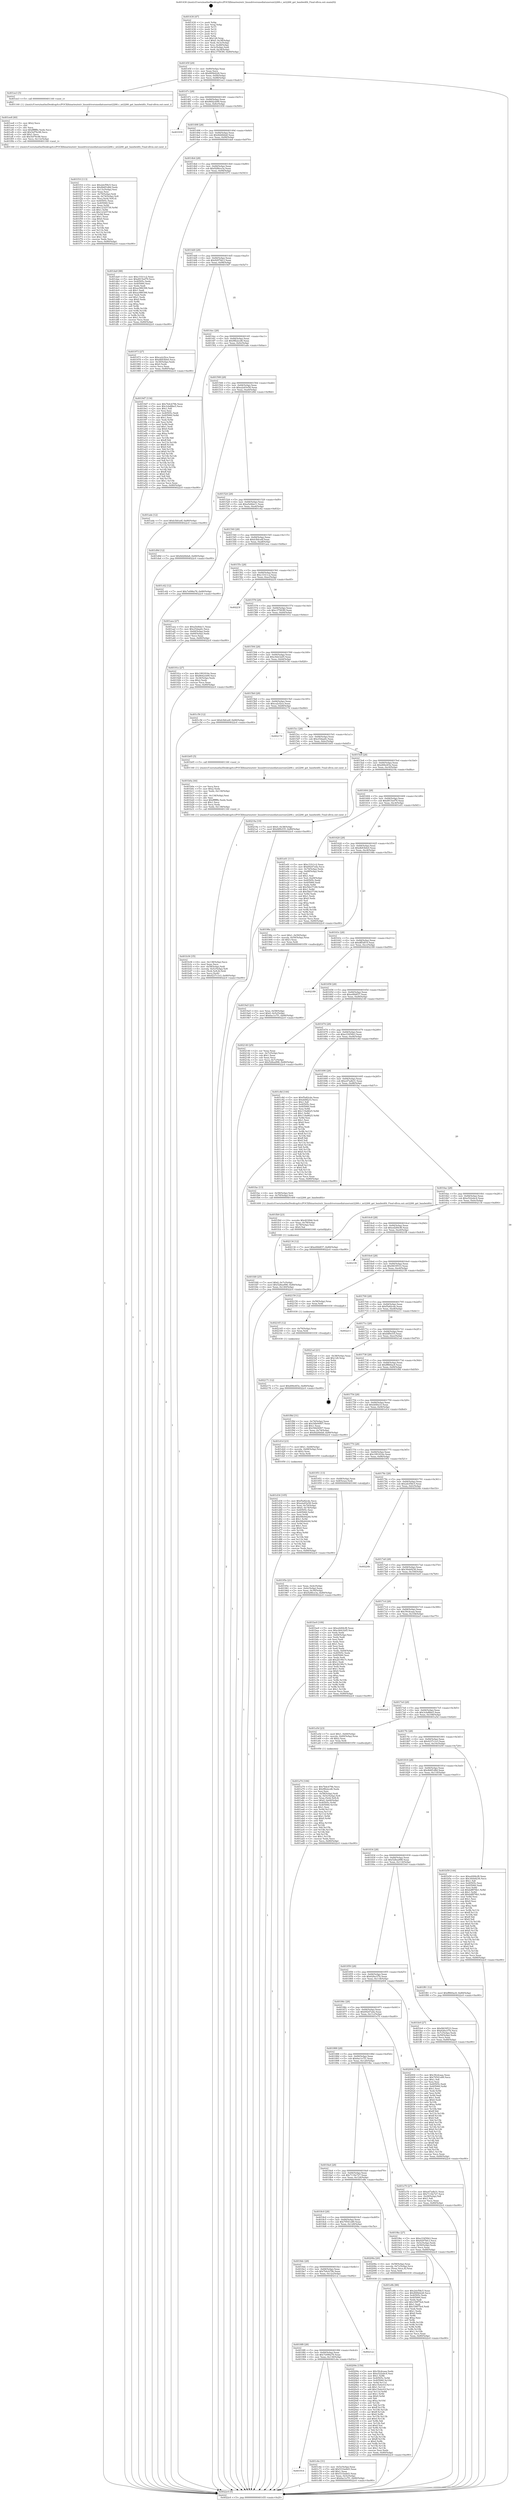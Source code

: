 digraph "0x401430" {
  label = "0x401430 (/mnt/c/Users/mathe/Desktop/tcc/POCII/binaries/extr_linuxdriversmediatunersmt2266.c_mt2266_get_bandwidth_Final-ollvm.out::main(0))"
  labelloc = "t"
  node[shape=record]

  Entry [label="",width=0.3,height=0.3,shape=circle,fillcolor=black,style=filled]
  "0x40145f" [label="{
     0x40145f [29]\l
     | [instrs]\l
     &nbsp;&nbsp;0x40145f \<+3\>: mov -0x80(%rbp),%eax\l
     &nbsp;&nbsp;0x401462 \<+2\>: mov %eax,%ecx\l
     &nbsp;&nbsp;0x401464 \<+6\>: sub $0x80f4d228,%ecx\l
     &nbsp;&nbsp;0x40146a \<+6\>: mov %eax,-0x84(%rbp)\l
     &nbsp;&nbsp;0x401470 \<+6\>: mov %ecx,-0x88(%rbp)\l
     &nbsp;&nbsp;0x401476 \<+6\>: je 0000000000401ee3 \<main+0xab3\>\l
  }"]
  "0x401ee3" [label="{
     0x401ee3 [5]\l
     | [instrs]\l
     &nbsp;&nbsp;0x401ee3 \<+5\>: call 0000000000401160 \<next_i\>\l
     | [calls]\l
     &nbsp;&nbsp;0x401160 \{1\} (/mnt/c/Users/mathe/Desktop/tcc/POCII/binaries/extr_linuxdriversmediatunersmt2266.c_mt2266_get_bandwidth_Final-ollvm.out::next_i)\l
  }"]
  "0x40147c" [label="{
     0x40147c [28]\l
     | [instrs]\l
     &nbsp;&nbsp;0x40147c \<+5\>: jmp 0000000000401481 \<main+0x51\>\l
     &nbsp;&nbsp;0x401481 \<+6\>: mov -0x84(%rbp),%eax\l
     &nbsp;&nbsp;0x401487 \<+5\>: sub $0x8642cb99,%eax\l
     &nbsp;&nbsp;0x40148c \<+6\>: mov %eax,-0x8c(%rbp)\l
     &nbsp;&nbsp;0x401492 \<+6\>: je 0000000000401939 \<main+0x509\>\l
  }"]
  Exit [label="",width=0.3,height=0.3,shape=circle,fillcolor=black,style=filled,peripheries=2]
  "0x401939" [label="{
     0x401939\l
  }", style=dashed]
  "0x401498" [label="{
     0x401498 [28]\l
     | [instrs]\l
     &nbsp;&nbsp;0x401498 \<+5\>: jmp 000000000040149d \<main+0x6d\>\l
     &nbsp;&nbsp;0x40149d \<+6\>: mov -0x84(%rbp),%eax\l
     &nbsp;&nbsp;0x4014a3 \<+5\>: sub $0x8d26bfa8,%eax\l
     &nbsp;&nbsp;0x4014a8 \<+6\>: mov %eax,-0x90(%rbp)\l
     &nbsp;&nbsp;0x4014ae \<+6\>: je 0000000000401da9 \<main+0x979\>\l
  }"]
  "0x402171" [label="{
     0x402171 [12]\l
     | [instrs]\l
     &nbsp;&nbsp;0x402171 \<+7\>: movl $0xd06e4f3e,-0x80(%rbp)\l
     &nbsp;&nbsp;0x402178 \<+5\>: jmp 00000000004022c0 \<main+0xe90\>\l
  }"]
  "0x401da9" [label="{
     0x401da9 [88]\l
     | [instrs]\l
     &nbsp;&nbsp;0x401da9 \<+5\>: mov $0xc31fc1c2,%eax\l
     &nbsp;&nbsp;0x401dae \<+5\>: mov $0xd915ed79,%ecx\l
     &nbsp;&nbsp;0x401db3 \<+7\>: mov 0x40505c,%edx\l
     &nbsp;&nbsp;0x401dba \<+7\>: mov 0x405060,%esi\l
     &nbsp;&nbsp;0x401dc1 \<+2\>: mov %edx,%edi\l
     &nbsp;&nbsp;0x401dc3 \<+6\>: sub $0xac986398,%edi\l
     &nbsp;&nbsp;0x401dc9 \<+3\>: sub $0x1,%edi\l
     &nbsp;&nbsp;0x401dcc \<+6\>: add $0xac986398,%edi\l
     &nbsp;&nbsp;0x401dd2 \<+3\>: imul %edi,%edx\l
     &nbsp;&nbsp;0x401dd5 \<+3\>: and $0x1,%edx\l
     &nbsp;&nbsp;0x401dd8 \<+3\>: cmp $0x0,%edx\l
     &nbsp;&nbsp;0x401ddb \<+4\>: sete %r8b\l
     &nbsp;&nbsp;0x401ddf \<+3\>: cmp $0xa,%esi\l
     &nbsp;&nbsp;0x401de2 \<+4\>: setl %r9b\l
     &nbsp;&nbsp;0x401de6 \<+3\>: mov %r8b,%r10b\l
     &nbsp;&nbsp;0x401de9 \<+3\>: and %r9b,%r10b\l
     &nbsp;&nbsp;0x401dec \<+3\>: xor %r9b,%r8b\l
     &nbsp;&nbsp;0x401def \<+3\>: or %r8b,%r10b\l
     &nbsp;&nbsp;0x401df2 \<+4\>: test $0x1,%r10b\l
     &nbsp;&nbsp;0x401df6 \<+3\>: cmovne %ecx,%eax\l
     &nbsp;&nbsp;0x401df9 \<+3\>: mov %eax,-0x80(%rbp)\l
     &nbsp;&nbsp;0x401dfc \<+5\>: jmp 00000000004022c0 \<main+0xe90\>\l
  }"]
  "0x4014b4" [label="{
     0x4014b4 [28]\l
     | [instrs]\l
     &nbsp;&nbsp;0x4014b4 \<+5\>: jmp 00000000004014b9 \<main+0x89\>\l
     &nbsp;&nbsp;0x4014b9 \<+6\>: mov -0x84(%rbp),%eax\l
     &nbsp;&nbsp;0x4014bf \<+5\>: sub $0x9286ce3a,%eax\l
     &nbsp;&nbsp;0x4014c4 \<+6\>: mov %eax,-0x94(%rbp)\l
     &nbsp;&nbsp;0x4014ca \<+6\>: je 0000000000401973 \<main+0x543\>\l
  }"]
  "0x402165" [label="{
     0x402165 [12]\l
     | [instrs]\l
     &nbsp;&nbsp;0x402165 \<+4\>: mov -0x70(%rbp),%rax\l
     &nbsp;&nbsp;0x402169 \<+3\>: mov %rax,%rdi\l
     &nbsp;&nbsp;0x40216c \<+5\>: call 0000000000401030 \<free@plt\>\l
     | [calls]\l
     &nbsp;&nbsp;0x401030 \{1\} (unknown)\l
  }"]
  "0x401973" [label="{
     0x401973 [27]\l
     | [instrs]\l
     &nbsp;&nbsp;0x401973 \<+5\>: mov $0xca2cf2ce,%eax\l
     &nbsp;&nbsp;0x401978 \<+5\>: mov $0xdb83bfe0,%ecx\l
     &nbsp;&nbsp;0x40197d \<+3\>: mov -0x30(%rbp),%edx\l
     &nbsp;&nbsp;0x401980 \<+3\>: cmp $0x0,%edx\l
     &nbsp;&nbsp;0x401983 \<+3\>: cmove %ecx,%eax\l
     &nbsp;&nbsp;0x401986 \<+3\>: mov %eax,-0x80(%rbp)\l
     &nbsp;&nbsp;0x401989 \<+5\>: jmp 00000000004022c0 \<main+0xe90\>\l
  }"]
  "0x4014d0" [label="{
     0x4014d0 [28]\l
     | [instrs]\l
     &nbsp;&nbsp;0x4014d0 \<+5\>: jmp 00000000004014d5 \<main+0xa5\>\l
     &nbsp;&nbsp;0x4014d5 \<+6\>: mov -0x84(%rbp),%eax\l
     &nbsp;&nbsp;0x4014db \<+5\>: sub $0x9297bfc3,%eax\l
     &nbsp;&nbsp;0x4014e0 \<+6\>: mov %eax,-0x98(%rbp)\l
     &nbsp;&nbsp;0x4014e6 \<+6\>: je 00000000004019d7 \<main+0x5a7\>\l
  }"]
  "0x40209e" [label="{
     0x40209e [150]\l
     | [instrs]\l
     &nbsp;&nbsp;0x40209e \<+5\>: mov $0x39cdcaaa,%edx\l
     &nbsp;&nbsp;0x4020a3 \<+5\>: mov $0xe522ebc4,%esi\l
     &nbsp;&nbsp;0x4020a8 \<+3\>: mov $0x1,%r8b\l
     &nbsp;&nbsp;0x4020ab \<+8\>: mov 0x40505c,%r9d\l
     &nbsp;&nbsp;0x4020b3 \<+8\>: mov 0x405060,%r10d\l
     &nbsp;&nbsp;0x4020bb \<+3\>: mov %r9d,%r11d\l
     &nbsp;&nbsp;0x4020be \<+7\>: sub $0x15e4c01f,%r11d\l
     &nbsp;&nbsp;0x4020c5 \<+4\>: sub $0x1,%r11d\l
     &nbsp;&nbsp;0x4020c9 \<+7\>: add $0x15e4c01f,%r11d\l
     &nbsp;&nbsp;0x4020d0 \<+4\>: imul %r11d,%r9d\l
     &nbsp;&nbsp;0x4020d4 \<+4\>: and $0x1,%r9d\l
     &nbsp;&nbsp;0x4020d8 \<+4\>: cmp $0x0,%r9d\l
     &nbsp;&nbsp;0x4020dc \<+3\>: sete %bl\l
     &nbsp;&nbsp;0x4020df \<+4\>: cmp $0xa,%r10d\l
     &nbsp;&nbsp;0x4020e3 \<+4\>: setl %r14b\l
     &nbsp;&nbsp;0x4020e7 \<+3\>: mov %bl,%r15b\l
     &nbsp;&nbsp;0x4020ea \<+4\>: xor $0xff,%r15b\l
     &nbsp;&nbsp;0x4020ee \<+3\>: mov %r14b,%r12b\l
     &nbsp;&nbsp;0x4020f1 \<+4\>: xor $0xff,%r12b\l
     &nbsp;&nbsp;0x4020f5 \<+4\>: xor $0x0,%r8b\l
     &nbsp;&nbsp;0x4020f9 \<+3\>: mov %r15b,%r13b\l
     &nbsp;&nbsp;0x4020fc \<+4\>: and $0x0,%r13b\l
     &nbsp;&nbsp;0x402100 \<+3\>: and %r8b,%bl\l
     &nbsp;&nbsp;0x402103 \<+3\>: mov %r12b,%al\l
     &nbsp;&nbsp;0x402106 \<+2\>: and $0x0,%al\l
     &nbsp;&nbsp;0x402108 \<+3\>: and %r8b,%r14b\l
     &nbsp;&nbsp;0x40210b \<+3\>: or %bl,%r13b\l
     &nbsp;&nbsp;0x40210e \<+3\>: or %r14b,%al\l
     &nbsp;&nbsp;0x402111 \<+3\>: xor %al,%r13b\l
     &nbsp;&nbsp;0x402114 \<+3\>: or %r12b,%r15b\l
     &nbsp;&nbsp;0x402117 \<+4\>: xor $0xff,%r15b\l
     &nbsp;&nbsp;0x40211b \<+4\>: or $0x0,%r8b\l
     &nbsp;&nbsp;0x40211f \<+3\>: and %r8b,%r15b\l
     &nbsp;&nbsp;0x402122 \<+3\>: or %r15b,%r13b\l
     &nbsp;&nbsp;0x402125 \<+4\>: test $0x1,%r13b\l
     &nbsp;&nbsp;0x402129 \<+3\>: cmovne %esi,%edx\l
     &nbsp;&nbsp;0x40212c \<+3\>: mov %edx,-0x80(%rbp)\l
     &nbsp;&nbsp;0x40212f \<+5\>: jmp 00000000004022c0 \<main+0xe90\>\l
  }"]
  "0x4019d7" [label="{
     0x4019d7 [134]\l
     | [instrs]\l
     &nbsp;&nbsp;0x4019d7 \<+5\>: mov $0x7b4cb79b,%eax\l
     &nbsp;&nbsp;0x4019dc \<+5\>: mov $0x3cbd8be5,%ecx\l
     &nbsp;&nbsp;0x4019e1 \<+2\>: mov $0x1,%dl\l
     &nbsp;&nbsp;0x4019e3 \<+2\>: xor %esi,%esi\l
     &nbsp;&nbsp;0x4019e5 \<+7\>: mov 0x40505c,%edi\l
     &nbsp;&nbsp;0x4019ec \<+8\>: mov 0x405060,%r8d\l
     &nbsp;&nbsp;0x4019f4 \<+3\>: sub $0x1,%esi\l
     &nbsp;&nbsp;0x4019f7 \<+3\>: mov %edi,%r9d\l
     &nbsp;&nbsp;0x4019fa \<+3\>: add %esi,%r9d\l
     &nbsp;&nbsp;0x4019fd \<+4\>: imul %r9d,%edi\l
     &nbsp;&nbsp;0x401a01 \<+3\>: and $0x1,%edi\l
     &nbsp;&nbsp;0x401a04 \<+3\>: cmp $0x0,%edi\l
     &nbsp;&nbsp;0x401a07 \<+4\>: sete %r10b\l
     &nbsp;&nbsp;0x401a0b \<+4\>: cmp $0xa,%r8d\l
     &nbsp;&nbsp;0x401a0f \<+4\>: setl %r11b\l
     &nbsp;&nbsp;0x401a13 \<+3\>: mov %r10b,%bl\l
     &nbsp;&nbsp;0x401a16 \<+3\>: xor $0xff,%bl\l
     &nbsp;&nbsp;0x401a19 \<+3\>: mov %r11b,%r14b\l
     &nbsp;&nbsp;0x401a1c \<+4\>: xor $0xff,%r14b\l
     &nbsp;&nbsp;0x401a20 \<+3\>: xor $0x0,%dl\l
     &nbsp;&nbsp;0x401a23 \<+3\>: mov %bl,%r15b\l
     &nbsp;&nbsp;0x401a26 \<+4\>: and $0x0,%r15b\l
     &nbsp;&nbsp;0x401a2a \<+3\>: and %dl,%r10b\l
     &nbsp;&nbsp;0x401a2d \<+3\>: mov %r14b,%r12b\l
     &nbsp;&nbsp;0x401a30 \<+4\>: and $0x0,%r12b\l
     &nbsp;&nbsp;0x401a34 \<+3\>: and %dl,%r11b\l
     &nbsp;&nbsp;0x401a37 \<+3\>: or %r10b,%r15b\l
     &nbsp;&nbsp;0x401a3a \<+3\>: or %r11b,%r12b\l
     &nbsp;&nbsp;0x401a3d \<+3\>: xor %r12b,%r15b\l
     &nbsp;&nbsp;0x401a40 \<+3\>: or %r14b,%bl\l
     &nbsp;&nbsp;0x401a43 \<+3\>: xor $0xff,%bl\l
     &nbsp;&nbsp;0x401a46 \<+3\>: or $0x0,%dl\l
     &nbsp;&nbsp;0x401a49 \<+2\>: and %dl,%bl\l
     &nbsp;&nbsp;0x401a4b \<+3\>: or %bl,%r15b\l
     &nbsp;&nbsp;0x401a4e \<+4\>: test $0x1,%r15b\l
     &nbsp;&nbsp;0x401a52 \<+3\>: cmovne %ecx,%eax\l
     &nbsp;&nbsp;0x401a55 \<+3\>: mov %eax,-0x80(%rbp)\l
     &nbsp;&nbsp;0x401a58 \<+5\>: jmp 00000000004022c0 \<main+0xe90\>\l
  }"]
  "0x4014ec" [label="{
     0x4014ec [28]\l
     | [instrs]\l
     &nbsp;&nbsp;0x4014ec \<+5\>: jmp 00000000004014f1 \<main+0xc1\>\l
     &nbsp;&nbsp;0x4014f1 \<+6\>: mov -0x84(%rbp),%eax\l
     &nbsp;&nbsp;0x4014f7 \<+5\>: sub $0x9fb2ecd6,%eax\l
     &nbsp;&nbsp;0x4014fc \<+6\>: mov %eax,-0x9c(%rbp)\l
     &nbsp;&nbsp;0x401502 \<+6\>: je 0000000000401ade \<main+0x6ae\>\l
  }"]
  "0x401fd0" [label="{
     0x401fd0 [25]\l
     | [instrs]\l
     &nbsp;&nbsp;0x401fd0 \<+7\>: movl $0x0,-0x7c(%rbp)\l
     &nbsp;&nbsp;0x401fd7 \<+7\>: movl $0x528ea998,-0x80(%rbp)\l
     &nbsp;&nbsp;0x401fde \<+6\>: mov %eax,-0x140(%rbp)\l
     &nbsp;&nbsp;0x401fe4 \<+5\>: jmp 00000000004022c0 \<main+0xe90\>\l
  }"]
  "0x401ade" [label="{
     0x401ade [12]\l
     | [instrs]\l
     &nbsp;&nbsp;0x401ade \<+7\>: movl $0xb3bfca4f,-0x80(%rbp)\l
     &nbsp;&nbsp;0x401ae5 \<+5\>: jmp 00000000004022c0 \<main+0xe90\>\l
  }"]
  "0x401508" [label="{
     0x401508 [28]\l
     | [instrs]\l
     &nbsp;&nbsp;0x401508 \<+5\>: jmp 000000000040150d \<main+0xdd\>\l
     &nbsp;&nbsp;0x40150d \<+6\>: mov -0x84(%rbp),%eax\l
     &nbsp;&nbsp;0x401513 \<+5\>: sub $0xa2a93e58,%eax\l
     &nbsp;&nbsp;0x401518 \<+6\>: mov %eax,-0xa0(%rbp)\l
     &nbsp;&nbsp;0x40151e \<+6\>: je 0000000000401d9d \<main+0x96d\>\l
  }"]
  "0x401fb9" [label="{
     0x401fb9 [23]\l
     | [instrs]\l
     &nbsp;&nbsp;0x401fb9 \<+10\>: movabs $0x4030b6,%rdi\l
     &nbsp;&nbsp;0x401fc3 \<+3\>: mov %eax,-0x78(%rbp)\l
     &nbsp;&nbsp;0x401fc6 \<+3\>: mov -0x78(%rbp),%esi\l
     &nbsp;&nbsp;0x401fc9 \<+2\>: mov $0x0,%al\l
     &nbsp;&nbsp;0x401fcb \<+5\>: call 0000000000401040 \<printf@plt\>\l
     | [calls]\l
     &nbsp;&nbsp;0x401040 \{1\} (unknown)\l
  }"]
  "0x401d9d" [label="{
     0x401d9d [12]\l
     | [instrs]\l
     &nbsp;&nbsp;0x401d9d \<+7\>: movl $0x8d26bfa8,-0x80(%rbp)\l
     &nbsp;&nbsp;0x401da4 \<+5\>: jmp 00000000004022c0 \<main+0xe90\>\l
  }"]
  "0x401524" [label="{
     0x401524 [28]\l
     | [instrs]\l
     &nbsp;&nbsp;0x401524 \<+5\>: jmp 0000000000401529 \<main+0xf9\>\l
     &nbsp;&nbsp;0x401529 \<+6\>: mov -0x84(%rbp),%eax\l
     &nbsp;&nbsp;0x40152f \<+5\>: sub $0xa5e8da11,%eax\l
     &nbsp;&nbsp;0x401534 \<+6\>: mov %eax,-0xa4(%rbp)\l
     &nbsp;&nbsp;0x40153a \<+6\>: je 0000000000401c62 \<main+0x832\>\l
  }"]
  "0x401f10" [label="{
     0x401f10 [113]\l
     | [instrs]\l
     &nbsp;&nbsp;0x401f10 \<+5\>: mov $0x2dcf58c5,%ecx\l
     &nbsp;&nbsp;0x401f15 \<+5\>: mov $0x4b6f1d8d,%edx\l
     &nbsp;&nbsp;0x401f1a \<+6\>: mov -0x13c(%rbp),%esi\l
     &nbsp;&nbsp;0x401f20 \<+3\>: imul %eax,%esi\l
     &nbsp;&nbsp;0x401f23 \<+4\>: mov -0x70(%rbp),%rdi\l
     &nbsp;&nbsp;0x401f27 \<+4\>: movslq -0x74(%rbp),%r8\l
     &nbsp;&nbsp;0x401f2b \<+4\>: mov %esi,(%rdi,%r8,4)\l
     &nbsp;&nbsp;0x401f2f \<+7\>: mov 0x40505c,%eax\l
     &nbsp;&nbsp;0x401f36 \<+7\>: mov 0x405060,%esi\l
     &nbsp;&nbsp;0x401f3d \<+3\>: mov %eax,%r9d\l
     &nbsp;&nbsp;0x401f40 \<+7\>: add $0x12325739,%r9d\l
     &nbsp;&nbsp;0x401f47 \<+4\>: sub $0x1,%r9d\l
     &nbsp;&nbsp;0x401f4b \<+7\>: sub $0x12325739,%r9d\l
     &nbsp;&nbsp;0x401f52 \<+4\>: imul %r9d,%eax\l
     &nbsp;&nbsp;0x401f56 \<+3\>: and $0x1,%eax\l
     &nbsp;&nbsp;0x401f59 \<+3\>: cmp $0x0,%eax\l
     &nbsp;&nbsp;0x401f5c \<+4\>: sete %r10b\l
     &nbsp;&nbsp;0x401f60 \<+3\>: cmp $0xa,%esi\l
     &nbsp;&nbsp;0x401f63 \<+4\>: setl %r11b\l
     &nbsp;&nbsp;0x401f67 \<+3\>: mov %r10b,%bl\l
     &nbsp;&nbsp;0x401f6a \<+3\>: and %r11b,%bl\l
     &nbsp;&nbsp;0x401f6d \<+3\>: xor %r11b,%r10b\l
     &nbsp;&nbsp;0x401f70 \<+3\>: or %r10b,%bl\l
     &nbsp;&nbsp;0x401f73 \<+3\>: test $0x1,%bl\l
     &nbsp;&nbsp;0x401f76 \<+3\>: cmovne %edx,%ecx\l
     &nbsp;&nbsp;0x401f79 \<+3\>: mov %ecx,-0x80(%rbp)\l
     &nbsp;&nbsp;0x401f7c \<+5\>: jmp 00000000004022c0 \<main+0xe90\>\l
  }"]
  "0x401c62" [label="{
     0x401c62 [12]\l
     | [instrs]\l
     &nbsp;&nbsp;0x401c62 \<+7\>: movl $0x7e096a78,-0x80(%rbp)\l
     &nbsp;&nbsp;0x401c69 \<+5\>: jmp 00000000004022c0 \<main+0xe90\>\l
  }"]
  "0x401540" [label="{
     0x401540 [28]\l
     | [instrs]\l
     &nbsp;&nbsp;0x401540 \<+5\>: jmp 0000000000401545 \<main+0x115\>\l
     &nbsp;&nbsp;0x401545 \<+6\>: mov -0x84(%rbp),%eax\l
     &nbsp;&nbsp;0x40154b \<+5\>: sub $0xb3bfca4f,%eax\l
     &nbsp;&nbsp;0x401550 \<+6\>: mov %eax,-0xa8(%rbp)\l
     &nbsp;&nbsp;0x401556 \<+6\>: je 0000000000401aea \<main+0x6ba\>\l
  }"]
  "0x401ee8" [label="{
     0x401ee8 [40]\l
     | [instrs]\l
     &nbsp;&nbsp;0x401ee8 \<+5\>: mov $0x2,%ecx\l
     &nbsp;&nbsp;0x401eed \<+1\>: cltd\l
     &nbsp;&nbsp;0x401eee \<+2\>: idiv %ecx\l
     &nbsp;&nbsp;0x401ef0 \<+6\>: imul $0xfffffffe,%edx,%ecx\l
     &nbsp;&nbsp;0x401ef6 \<+6\>: add $0x5ef76c98,%ecx\l
     &nbsp;&nbsp;0x401efc \<+3\>: add $0x1,%ecx\l
     &nbsp;&nbsp;0x401eff \<+6\>: sub $0x5ef76c98,%ecx\l
     &nbsp;&nbsp;0x401f05 \<+6\>: mov %ecx,-0x13c(%rbp)\l
     &nbsp;&nbsp;0x401f0b \<+5\>: call 0000000000401160 \<next_i\>\l
     | [calls]\l
     &nbsp;&nbsp;0x401160 \{1\} (/mnt/c/Users/mathe/Desktop/tcc/POCII/binaries/extr_linuxdriversmediatunersmt2266.c_mt2266_get_bandwidth_Final-ollvm.out::next_i)\l
  }"]
  "0x401aea" [label="{
     0x401aea [27]\l
     | [instrs]\l
     &nbsp;&nbsp;0x401aea \<+5\>: mov $0xa5e8da11,%eax\l
     &nbsp;&nbsp;0x401aef \<+5\>: mov $0xcf3daa0c,%ecx\l
     &nbsp;&nbsp;0x401af4 \<+3\>: mov -0x64(%rbp),%edx\l
     &nbsp;&nbsp;0x401af7 \<+3\>: cmp -0x60(%rbp),%edx\l
     &nbsp;&nbsp;0x401afa \<+3\>: cmovl %ecx,%eax\l
     &nbsp;&nbsp;0x401afd \<+3\>: mov %eax,-0x80(%rbp)\l
     &nbsp;&nbsp;0x401b00 \<+5\>: jmp 00000000004022c0 \<main+0xe90\>\l
  }"]
  "0x40155c" [label="{
     0x40155c [28]\l
     | [instrs]\l
     &nbsp;&nbsp;0x40155c \<+5\>: jmp 0000000000401561 \<main+0x131\>\l
     &nbsp;&nbsp;0x401561 \<+6\>: mov -0x84(%rbp),%eax\l
     &nbsp;&nbsp;0x401567 \<+5\>: sub $0xc31fc1c2,%eax\l
     &nbsp;&nbsp;0x40156c \<+6\>: mov %eax,-0xac(%rbp)\l
     &nbsp;&nbsp;0x401572 \<+6\>: je 000000000040223f \<main+0xe0f\>\l
  }"]
  "0x401d34" [label="{
     0x401d34 [105]\l
     | [instrs]\l
     &nbsp;&nbsp;0x401d34 \<+5\>: mov $0xf5a82cde,%ecx\l
     &nbsp;&nbsp;0x401d39 \<+5\>: mov $0xa2a93e58,%edx\l
     &nbsp;&nbsp;0x401d3e \<+4\>: mov %rax,-0x70(%rbp)\l
     &nbsp;&nbsp;0x401d42 \<+7\>: movl $0x0,-0x74(%rbp)\l
     &nbsp;&nbsp;0x401d49 \<+7\>: mov 0x40505c,%esi\l
     &nbsp;&nbsp;0x401d50 \<+8\>: mov 0x405060,%r8d\l
     &nbsp;&nbsp;0x401d58 \<+3\>: mov %esi,%r9d\l
     &nbsp;&nbsp;0x401d5b \<+7\>: add $0x94b44244,%r9d\l
     &nbsp;&nbsp;0x401d62 \<+4\>: sub $0x1,%r9d\l
     &nbsp;&nbsp;0x401d66 \<+7\>: sub $0x94b44244,%r9d\l
     &nbsp;&nbsp;0x401d6d \<+4\>: imul %r9d,%esi\l
     &nbsp;&nbsp;0x401d71 \<+3\>: and $0x1,%esi\l
     &nbsp;&nbsp;0x401d74 \<+3\>: cmp $0x0,%esi\l
     &nbsp;&nbsp;0x401d77 \<+4\>: sete %r10b\l
     &nbsp;&nbsp;0x401d7b \<+4\>: cmp $0xa,%r8d\l
     &nbsp;&nbsp;0x401d7f \<+4\>: setl %r11b\l
     &nbsp;&nbsp;0x401d83 \<+3\>: mov %r10b,%bl\l
     &nbsp;&nbsp;0x401d86 \<+3\>: and %r11b,%bl\l
     &nbsp;&nbsp;0x401d89 \<+3\>: xor %r11b,%r10b\l
     &nbsp;&nbsp;0x401d8c \<+3\>: or %r10b,%bl\l
     &nbsp;&nbsp;0x401d8f \<+3\>: test $0x1,%bl\l
     &nbsp;&nbsp;0x401d92 \<+3\>: cmovne %edx,%ecx\l
     &nbsp;&nbsp;0x401d95 \<+3\>: mov %ecx,-0x80(%rbp)\l
     &nbsp;&nbsp;0x401d98 \<+5\>: jmp 00000000004022c0 \<main+0xe90\>\l
  }"]
  "0x40223f" [label="{
     0x40223f\l
  }", style=dashed]
  "0x401578" [label="{
     0x401578 [28]\l
     | [instrs]\l
     &nbsp;&nbsp;0x401578 \<+5\>: jmp 000000000040157d \<main+0x14d\>\l
     &nbsp;&nbsp;0x40157d \<+6\>: mov -0x84(%rbp),%eax\l
     &nbsp;&nbsp;0x401583 \<+5\>: sub $0xc37583f0,%eax\l
     &nbsp;&nbsp;0x401588 \<+6\>: mov %eax,-0xb0(%rbp)\l
     &nbsp;&nbsp;0x40158e \<+6\>: je 000000000040191e \<main+0x4ee\>\l
  }"]
  "0x401914" [label="{
     0x401914\l
  }", style=dashed]
  "0x40191e" [label="{
     0x40191e [27]\l
     | [instrs]\l
     &nbsp;&nbsp;0x40191e \<+5\>: mov $0x1991816e,%eax\l
     &nbsp;&nbsp;0x401923 \<+5\>: mov $0x8642cb99,%ecx\l
     &nbsp;&nbsp;0x401928 \<+3\>: mov -0x34(%rbp),%edx\l
     &nbsp;&nbsp;0x40192b \<+3\>: cmp $0x2,%edx\l
     &nbsp;&nbsp;0x40192e \<+3\>: cmovne %ecx,%eax\l
     &nbsp;&nbsp;0x401931 \<+3\>: mov %eax,-0x80(%rbp)\l
     &nbsp;&nbsp;0x401934 \<+5\>: jmp 00000000004022c0 \<main+0xe90\>\l
  }"]
  "0x401594" [label="{
     0x401594 [28]\l
     | [instrs]\l
     &nbsp;&nbsp;0x401594 \<+5\>: jmp 0000000000401599 \<main+0x169\>\l
     &nbsp;&nbsp;0x401599 \<+6\>: mov -0x84(%rbp),%eax\l
     &nbsp;&nbsp;0x40159f \<+5\>: sub $0xc9eb32d5,%eax\l
     &nbsp;&nbsp;0x4015a4 \<+6\>: mov %eax,-0xb4(%rbp)\l
     &nbsp;&nbsp;0x4015aa \<+6\>: je 0000000000401c56 \<main+0x826\>\l
  }"]
  "0x4022c0" [label="{
     0x4022c0 [5]\l
     | [instrs]\l
     &nbsp;&nbsp;0x4022c0 \<+5\>: jmp 000000000040145f \<main+0x2f\>\l
  }"]
  "0x401430" [label="{
     0x401430 [47]\l
     | [instrs]\l
     &nbsp;&nbsp;0x401430 \<+1\>: push %rbp\l
     &nbsp;&nbsp;0x401431 \<+3\>: mov %rsp,%rbp\l
     &nbsp;&nbsp;0x401434 \<+2\>: push %r15\l
     &nbsp;&nbsp;0x401436 \<+2\>: push %r14\l
     &nbsp;&nbsp;0x401438 \<+2\>: push %r13\l
     &nbsp;&nbsp;0x40143a \<+2\>: push %r12\l
     &nbsp;&nbsp;0x40143c \<+1\>: push %rbx\l
     &nbsp;&nbsp;0x40143d \<+7\>: sub $0x128,%rsp\l
     &nbsp;&nbsp;0x401444 \<+7\>: movl $0x0,-0x38(%rbp)\l
     &nbsp;&nbsp;0x40144b \<+3\>: mov %edi,-0x3c(%rbp)\l
     &nbsp;&nbsp;0x40144e \<+4\>: mov %rsi,-0x48(%rbp)\l
     &nbsp;&nbsp;0x401452 \<+3\>: mov -0x3c(%rbp),%edi\l
     &nbsp;&nbsp;0x401455 \<+3\>: mov %edi,-0x34(%rbp)\l
     &nbsp;&nbsp;0x401458 \<+7\>: movl $0xc37583f0,-0x80(%rbp)\l
  }"]
  "0x401c6e" [label="{
     0x401c6e [31]\l
     | [instrs]\l
     &nbsp;&nbsp;0x401c6e \<+3\>: mov -0x5c(%rbp),%eax\l
     &nbsp;&nbsp;0x401c71 \<+5\>: add $0x531be6d3,%eax\l
     &nbsp;&nbsp;0x401c76 \<+3\>: add $0x1,%eax\l
     &nbsp;&nbsp;0x401c79 \<+5\>: sub $0x531be6d3,%eax\l
     &nbsp;&nbsp;0x401c7e \<+3\>: mov %eax,-0x5c(%rbp)\l
     &nbsp;&nbsp;0x401c81 \<+7\>: movl $0x6ac1e7f1,-0x80(%rbp)\l
     &nbsp;&nbsp;0x401c88 \<+5\>: jmp 00000000004022c0 \<main+0xe90\>\l
  }"]
  "0x401c56" [label="{
     0x401c56 [12]\l
     | [instrs]\l
     &nbsp;&nbsp;0x401c56 \<+7\>: movl $0xb3bfca4f,-0x80(%rbp)\l
     &nbsp;&nbsp;0x401c5d \<+5\>: jmp 00000000004022c0 \<main+0xe90\>\l
  }"]
  "0x4015b0" [label="{
     0x4015b0 [28]\l
     | [instrs]\l
     &nbsp;&nbsp;0x4015b0 \<+5\>: jmp 00000000004015b5 \<main+0x185\>\l
     &nbsp;&nbsp;0x4015b5 \<+6\>: mov -0x84(%rbp),%eax\l
     &nbsp;&nbsp;0x4015bb \<+5\>: sub $0xca2cf2ce,%eax\l
     &nbsp;&nbsp;0x4015c0 \<+6\>: mov %eax,-0xb8(%rbp)\l
     &nbsp;&nbsp;0x4015c6 \<+6\>: je 000000000040217d \<main+0xd4d\>\l
  }"]
  "0x4018f8" [label="{
     0x4018f8 [28]\l
     | [instrs]\l
     &nbsp;&nbsp;0x4018f8 \<+5\>: jmp 00000000004018fd \<main+0x4cd\>\l
     &nbsp;&nbsp;0x4018fd \<+6\>: mov -0x84(%rbp),%eax\l
     &nbsp;&nbsp;0x401903 \<+5\>: sub $0x7e096a78,%eax\l
     &nbsp;&nbsp;0x401908 \<+6\>: mov %eax,-0x130(%rbp)\l
     &nbsp;&nbsp;0x40190e \<+6\>: je 0000000000401c6e \<main+0x83e\>\l
  }"]
  "0x40217d" [label="{
     0x40217d\l
  }", style=dashed]
  "0x4015cc" [label="{
     0x4015cc [28]\l
     | [instrs]\l
     &nbsp;&nbsp;0x4015cc \<+5\>: jmp 00000000004015d1 \<main+0x1a1\>\l
     &nbsp;&nbsp;0x4015d1 \<+6\>: mov -0x84(%rbp),%eax\l
     &nbsp;&nbsp;0x4015d7 \<+5\>: sub $0xcf3daa0c,%eax\l
     &nbsp;&nbsp;0x4015dc \<+6\>: mov %eax,-0xbc(%rbp)\l
     &nbsp;&nbsp;0x4015e2 \<+6\>: je 0000000000401b05 \<main+0x6d5\>\l
  }"]
  "0x4021c2" [label="{
     0x4021c2\l
  }", style=dashed]
  "0x401b05" [label="{
     0x401b05 [5]\l
     | [instrs]\l
     &nbsp;&nbsp;0x401b05 \<+5\>: call 0000000000401160 \<next_i\>\l
     | [calls]\l
     &nbsp;&nbsp;0x401160 \{1\} (/mnt/c/Users/mathe/Desktop/tcc/POCII/binaries/extr_linuxdriversmediatunersmt2266.c_mt2266_get_bandwidth_Final-ollvm.out::next_i)\l
  }"]
  "0x4015e8" [label="{
     0x4015e8 [28]\l
     | [instrs]\l
     &nbsp;&nbsp;0x4015e8 \<+5\>: jmp 00000000004015ed \<main+0x1bd\>\l
     &nbsp;&nbsp;0x4015ed \<+6\>: mov -0x84(%rbp),%eax\l
     &nbsp;&nbsp;0x4015f3 \<+5\>: sub $0xd06e4f3e,%eax\l
     &nbsp;&nbsp;0x4015f8 \<+6\>: mov %eax,-0xc0(%rbp)\l
     &nbsp;&nbsp;0x4015fe \<+6\>: je 000000000040219a \<main+0xd6a\>\l
  }"]
  "0x4018dc" [label="{
     0x4018dc [28]\l
     | [instrs]\l
     &nbsp;&nbsp;0x4018dc \<+5\>: jmp 00000000004018e1 \<main+0x4b1\>\l
     &nbsp;&nbsp;0x4018e1 \<+6\>: mov -0x84(%rbp),%eax\l
     &nbsp;&nbsp;0x4018e7 \<+5\>: sub $0x7b4cb79b,%eax\l
     &nbsp;&nbsp;0x4018ec \<+6\>: mov %eax,-0x12c(%rbp)\l
     &nbsp;&nbsp;0x4018f2 \<+6\>: je 00000000004021c2 \<main+0xd92\>\l
  }"]
  "0x40219a" [label="{
     0x40219a [19]\l
     | [instrs]\l
     &nbsp;&nbsp;0x40219a \<+7\>: movl $0x0,-0x38(%rbp)\l
     &nbsp;&nbsp;0x4021a1 \<+7\>: movl $0xfdf9cf35,-0x80(%rbp)\l
     &nbsp;&nbsp;0x4021a8 \<+5\>: jmp 00000000004022c0 \<main+0xe90\>\l
  }"]
  "0x401604" [label="{
     0x401604 [28]\l
     | [instrs]\l
     &nbsp;&nbsp;0x401604 \<+5\>: jmp 0000000000401609 \<main+0x1d9\>\l
     &nbsp;&nbsp;0x401609 \<+6\>: mov -0x84(%rbp),%eax\l
     &nbsp;&nbsp;0x40160f \<+5\>: sub $0xd915ed79,%eax\l
     &nbsp;&nbsp;0x401614 \<+6\>: mov %eax,-0xc4(%rbp)\l
     &nbsp;&nbsp;0x40161a \<+6\>: je 0000000000401e01 \<main+0x9d1\>\l
  }"]
  "0x40208a" [label="{
     0x40208a [20]\l
     | [instrs]\l
     &nbsp;&nbsp;0x40208a \<+4\>: mov -0x58(%rbp),%rax\l
     &nbsp;&nbsp;0x40208e \<+4\>: movslq -0x7c(%rbp),%rcx\l
     &nbsp;&nbsp;0x402092 \<+4\>: mov (%rax,%rcx,8),%rax\l
     &nbsp;&nbsp;0x402096 \<+3\>: mov %rax,%rdi\l
     &nbsp;&nbsp;0x402099 \<+5\>: call 0000000000401030 \<free@plt\>\l
     | [calls]\l
     &nbsp;&nbsp;0x401030 \{1\} (unknown)\l
  }"]
  "0x401e01" [label="{
     0x401e01 [111]\l
     | [instrs]\l
     &nbsp;&nbsp;0x401e01 \<+5\>: mov $0xc31fc1c2,%eax\l
     &nbsp;&nbsp;0x401e06 \<+5\>: mov $0x69247a4a,%ecx\l
     &nbsp;&nbsp;0x401e0b \<+3\>: mov -0x74(%rbp),%edx\l
     &nbsp;&nbsp;0x401e0e \<+3\>: cmp -0x68(%rbp),%edx\l
     &nbsp;&nbsp;0x401e11 \<+4\>: setl %sil\l
     &nbsp;&nbsp;0x401e15 \<+4\>: and $0x1,%sil\l
     &nbsp;&nbsp;0x401e19 \<+4\>: mov %sil,-0x29(%rbp)\l
     &nbsp;&nbsp;0x401e1d \<+7\>: mov 0x40505c,%edx\l
     &nbsp;&nbsp;0x401e24 \<+7\>: mov 0x405060,%edi\l
     &nbsp;&nbsp;0x401e2b \<+3\>: mov %edx,%r8d\l
     &nbsp;&nbsp;0x401e2e \<+7\>: add $0x5bb37180,%r8d\l
     &nbsp;&nbsp;0x401e35 \<+4\>: sub $0x1,%r8d\l
     &nbsp;&nbsp;0x401e39 \<+7\>: sub $0x5bb37180,%r8d\l
     &nbsp;&nbsp;0x401e40 \<+4\>: imul %r8d,%edx\l
     &nbsp;&nbsp;0x401e44 \<+3\>: and $0x1,%edx\l
     &nbsp;&nbsp;0x401e47 \<+3\>: cmp $0x0,%edx\l
     &nbsp;&nbsp;0x401e4a \<+4\>: sete %sil\l
     &nbsp;&nbsp;0x401e4e \<+3\>: cmp $0xa,%edi\l
     &nbsp;&nbsp;0x401e51 \<+4\>: setl %r9b\l
     &nbsp;&nbsp;0x401e55 \<+3\>: mov %sil,%r10b\l
     &nbsp;&nbsp;0x401e58 \<+3\>: and %r9b,%r10b\l
     &nbsp;&nbsp;0x401e5b \<+3\>: xor %r9b,%sil\l
     &nbsp;&nbsp;0x401e5e \<+3\>: or %sil,%r10b\l
     &nbsp;&nbsp;0x401e61 \<+4\>: test $0x1,%r10b\l
     &nbsp;&nbsp;0x401e65 \<+3\>: cmovne %ecx,%eax\l
     &nbsp;&nbsp;0x401e68 \<+3\>: mov %eax,-0x80(%rbp)\l
     &nbsp;&nbsp;0x401e6b \<+5\>: jmp 00000000004022c0 \<main+0xe90\>\l
  }"]
  "0x401620" [label="{
     0x401620 [28]\l
     | [instrs]\l
     &nbsp;&nbsp;0x401620 \<+5\>: jmp 0000000000401625 \<main+0x1f5\>\l
     &nbsp;&nbsp;0x401625 \<+6\>: mov -0x84(%rbp),%eax\l
     &nbsp;&nbsp;0x40162b \<+5\>: sub $0xdb83bfe0,%eax\l
     &nbsp;&nbsp;0x401630 \<+6\>: mov %eax,-0xc8(%rbp)\l
     &nbsp;&nbsp;0x401636 \<+6\>: je 000000000040198e \<main+0x55e\>\l
  }"]
  "0x4018c0" [label="{
     0x4018c0 [28]\l
     | [instrs]\l
     &nbsp;&nbsp;0x4018c0 \<+5\>: jmp 00000000004018c5 \<main+0x495\>\l
     &nbsp;&nbsp;0x4018c5 \<+6\>: mov -0x84(%rbp),%eax\l
     &nbsp;&nbsp;0x4018cb \<+5\>: sub $0x79541e89,%eax\l
     &nbsp;&nbsp;0x4018d0 \<+6\>: mov %eax,-0x128(%rbp)\l
     &nbsp;&nbsp;0x4018d6 \<+6\>: je 000000000040208a \<main+0xc5a\>\l
  }"]
  "0x40198e" [label="{
     0x40198e [23]\l
     | [instrs]\l
     &nbsp;&nbsp;0x40198e \<+7\>: movl $0x1,-0x50(%rbp)\l
     &nbsp;&nbsp;0x401995 \<+4\>: movslq -0x50(%rbp),%rax\l
     &nbsp;&nbsp;0x401999 \<+4\>: shl $0x3,%rax\l
     &nbsp;&nbsp;0x40199d \<+3\>: mov %rax,%rdi\l
     &nbsp;&nbsp;0x4019a0 \<+5\>: call 0000000000401050 \<malloc@plt\>\l
     | [calls]\l
     &nbsp;&nbsp;0x401050 \{1\} (unknown)\l
  }"]
  "0x40163c" [label="{
     0x40163c [28]\l
     | [instrs]\l
     &nbsp;&nbsp;0x40163c \<+5\>: jmp 0000000000401641 \<main+0x211\>\l
     &nbsp;&nbsp;0x401641 \<+6\>: mov -0x84(%rbp),%eax\l
     &nbsp;&nbsp;0x401647 \<+5\>: sub $0xdff3df19,%eax\l
     &nbsp;&nbsp;0x40164c \<+6\>: mov %eax,-0xcc(%rbp)\l
     &nbsp;&nbsp;0x401652 \<+6\>: je 0000000000402189 \<main+0xd59\>\l
  }"]
  "0x401e8b" [label="{
     0x401e8b [88]\l
     | [instrs]\l
     &nbsp;&nbsp;0x401e8b \<+5\>: mov $0x2dcf58c5,%eax\l
     &nbsp;&nbsp;0x401e90 \<+5\>: mov $0x80f4d228,%ecx\l
     &nbsp;&nbsp;0x401e95 \<+7\>: mov 0x40505c,%edx\l
     &nbsp;&nbsp;0x401e9c \<+7\>: mov 0x405060,%esi\l
     &nbsp;&nbsp;0x401ea3 \<+2\>: mov %edx,%edi\l
     &nbsp;&nbsp;0x401ea5 \<+6\>: add $0x109f75e4,%edi\l
     &nbsp;&nbsp;0x401eab \<+3\>: sub $0x1,%edi\l
     &nbsp;&nbsp;0x401eae \<+6\>: sub $0x109f75e4,%edi\l
     &nbsp;&nbsp;0x401eb4 \<+3\>: imul %edi,%edx\l
     &nbsp;&nbsp;0x401eb7 \<+3\>: and $0x1,%edx\l
     &nbsp;&nbsp;0x401eba \<+3\>: cmp $0x0,%edx\l
     &nbsp;&nbsp;0x401ebd \<+4\>: sete %r8b\l
     &nbsp;&nbsp;0x401ec1 \<+3\>: cmp $0xa,%esi\l
     &nbsp;&nbsp;0x401ec4 \<+4\>: setl %r9b\l
     &nbsp;&nbsp;0x401ec8 \<+3\>: mov %r8b,%r10b\l
     &nbsp;&nbsp;0x401ecb \<+3\>: and %r9b,%r10b\l
     &nbsp;&nbsp;0x401ece \<+3\>: xor %r9b,%r8b\l
     &nbsp;&nbsp;0x401ed1 \<+3\>: or %r8b,%r10b\l
     &nbsp;&nbsp;0x401ed4 \<+4\>: test $0x1,%r10b\l
     &nbsp;&nbsp;0x401ed8 \<+3\>: cmovne %ecx,%eax\l
     &nbsp;&nbsp;0x401edb \<+3\>: mov %eax,-0x80(%rbp)\l
     &nbsp;&nbsp;0x401ede \<+5\>: jmp 00000000004022c0 \<main+0xe90\>\l
  }"]
  "0x402189" [label="{
     0x402189\l
  }", style=dashed]
  "0x401658" [label="{
     0x401658 [28]\l
     | [instrs]\l
     &nbsp;&nbsp;0x401658 \<+5\>: jmp 000000000040165d \<main+0x22d\>\l
     &nbsp;&nbsp;0x40165d \<+6\>: mov -0x84(%rbp),%eax\l
     &nbsp;&nbsp;0x401663 \<+5\>: sub $0xe0fddf37,%eax\l
     &nbsp;&nbsp;0x401668 \<+6\>: mov %eax,-0xd0(%rbp)\l
     &nbsp;&nbsp;0x40166e \<+6\>: je 0000000000402140 \<main+0xd10\>\l
  }"]
  "0x401b36" [label="{
     0x401b36 [35]\l
     | [instrs]\l
     &nbsp;&nbsp;0x401b36 \<+6\>: mov -0x138(%rbp),%ecx\l
     &nbsp;&nbsp;0x401b3c \<+3\>: imul %eax,%ecx\l
     &nbsp;&nbsp;0x401b3f \<+4\>: mov -0x58(%rbp),%rdi\l
     &nbsp;&nbsp;0x401b43 \<+4\>: movslq -0x5c(%rbp),%r8\l
     &nbsp;&nbsp;0x401b47 \<+4\>: mov (%rdi,%r8,8),%rdi\l
     &nbsp;&nbsp;0x401b4b \<+2\>: mov %ecx,(%rdi)\l
     &nbsp;&nbsp;0x401b4d \<+7\>: movl $0x4237c1e3,-0x80(%rbp)\l
     &nbsp;&nbsp;0x401b54 \<+5\>: jmp 00000000004022c0 \<main+0xe90\>\l
  }"]
  "0x402140" [label="{
     0x402140 [25]\l
     | [instrs]\l
     &nbsp;&nbsp;0x402140 \<+2\>: xor %eax,%eax\l
     &nbsp;&nbsp;0x402142 \<+3\>: mov -0x7c(%rbp),%ecx\l
     &nbsp;&nbsp;0x402145 \<+3\>: sub $0x1,%eax\l
     &nbsp;&nbsp;0x402148 \<+2\>: sub %eax,%ecx\l
     &nbsp;&nbsp;0x40214a \<+3\>: mov %ecx,-0x7c(%rbp)\l
     &nbsp;&nbsp;0x40214d \<+7\>: movl $0x528ea998,-0x80(%rbp)\l
     &nbsp;&nbsp;0x402154 \<+5\>: jmp 00000000004022c0 \<main+0xe90\>\l
  }"]
  "0x401674" [label="{
     0x401674 [28]\l
     | [instrs]\l
     &nbsp;&nbsp;0x401674 \<+5\>: jmp 0000000000401679 \<main+0x249\>\l
     &nbsp;&nbsp;0x401679 \<+6\>: mov -0x84(%rbp),%eax\l
     &nbsp;&nbsp;0x40167f \<+5\>: sub $0xe33450b3,%eax\l
     &nbsp;&nbsp;0x401684 \<+6\>: mov %eax,-0xd4(%rbp)\l
     &nbsp;&nbsp;0x40168a \<+6\>: je 0000000000401c8d \<main+0x85d\>\l
  }"]
  "0x401b0a" [label="{
     0x401b0a [44]\l
     | [instrs]\l
     &nbsp;&nbsp;0x401b0a \<+2\>: xor %ecx,%ecx\l
     &nbsp;&nbsp;0x401b0c \<+5\>: mov $0x2,%edx\l
     &nbsp;&nbsp;0x401b11 \<+6\>: mov %edx,-0x134(%rbp)\l
     &nbsp;&nbsp;0x401b17 \<+1\>: cltd\l
     &nbsp;&nbsp;0x401b18 \<+6\>: mov -0x134(%rbp),%esi\l
     &nbsp;&nbsp;0x401b1e \<+2\>: idiv %esi\l
     &nbsp;&nbsp;0x401b20 \<+6\>: imul $0xfffffffe,%edx,%edx\l
     &nbsp;&nbsp;0x401b26 \<+3\>: sub $0x1,%ecx\l
     &nbsp;&nbsp;0x401b29 \<+2\>: sub %ecx,%edx\l
     &nbsp;&nbsp;0x401b2b \<+6\>: mov %edx,-0x138(%rbp)\l
     &nbsp;&nbsp;0x401b31 \<+5\>: call 0000000000401160 \<next_i\>\l
     | [calls]\l
     &nbsp;&nbsp;0x401160 \{1\} (/mnt/c/Users/mathe/Desktop/tcc/POCII/binaries/extr_linuxdriversmediatunersmt2266.c_mt2266_get_bandwidth_Final-ollvm.out::next_i)\l
  }"]
  "0x401c8d" [label="{
     0x401c8d [144]\l
     | [instrs]\l
     &nbsp;&nbsp;0x401c8d \<+5\>: mov $0xf5a82cde,%eax\l
     &nbsp;&nbsp;0x401c92 \<+5\>: mov $0xdd4fa33,%ecx\l
     &nbsp;&nbsp;0x401c97 \<+2\>: mov $0x1,%dl\l
     &nbsp;&nbsp;0x401c99 \<+7\>: mov 0x40505c,%esi\l
     &nbsp;&nbsp;0x401ca0 \<+7\>: mov 0x405060,%edi\l
     &nbsp;&nbsp;0x401ca7 \<+3\>: mov %esi,%r8d\l
     &nbsp;&nbsp;0x401caa \<+7\>: add $0x119a8625,%r8d\l
     &nbsp;&nbsp;0x401cb1 \<+4\>: sub $0x1,%r8d\l
     &nbsp;&nbsp;0x401cb5 \<+7\>: sub $0x119a8625,%r8d\l
     &nbsp;&nbsp;0x401cbc \<+4\>: imul %r8d,%esi\l
     &nbsp;&nbsp;0x401cc0 \<+3\>: and $0x1,%esi\l
     &nbsp;&nbsp;0x401cc3 \<+3\>: cmp $0x0,%esi\l
     &nbsp;&nbsp;0x401cc6 \<+4\>: sete %r9b\l
     &nbsp;&nbsp;0x401cca \<+3\>: cmp $0xa,%edi\l
     &nbsp;&nbsp;0x401ccd \<+4\>: setl %r10b\l
     &nbsp;&nbsp;0x401cd1 \<+3\>: mov %r9b,%r11b\l
     &nbsp;&nbsp;0x401cd4 \<+4\>: xor $0xff,%r11b\l
     &nbsp;&nbsp;0x401cd8 \<+3\>: mov %r10b,%bl\l
     &nbsp;&nbsp;0x401cdb \<+3\>: xor $0xff,%bl\l
     &nbsp;&nbsp;0x401cde \<+3\>: xor $0x0,%dl\l
     &nbsp;&nbsp;0x401ce1 \<+3\>: mov %r11b,%r14b\l
     &nbsp;&nbsp;0x401ce4 \<+4\>: and $0x0,%r14b\l
     &nbsp;&nbsp;0x401ce8 \<+3\>: and %dl,%r9b\l
     &nbsp;&nbsp;0x401ceb \<+3\>: mov %bl,%r15b\l
     &nbsp;&nbsp;0x401cee \<+4\>: and $0x0,%r15b\l
     &nbsp;&nbsp;0x401cf2 \<+3\>: and %dl,%r10b\l
     &nbsp;&nbsp;0x401cf5 \<+3\>: or %r9b,%r14b\l
     &nbsp;&nbsp;0x401cf8 \<+3\>: or %r10b,%r15b\l
     &nbsp;&nbsp;0x401cfb \<+3\>: xor %r15b,%r14b\l
     &nbsp;&nbsp;0x401cfe \<+3\>: or %bl,%r11b\l
     &nbsp;&nbsp;0x401d01 \<+4\>: xor $0xff,%r11b\l
     &nbsp;&nbsp;0x401d05 \<+3\>: or $0x0,%dl\l
     &nbsp;&nbsp;0x401d08 \<+3\>: and %dl,%r11b\l
     &nbsp;&nbsp;0x401d0b \<+3\>: or %r11b,%r14b\l
     &nbsp;&nbsp;0x401d0e \<+4\>: test $0x1,%r14b\l
     &nbsp;&nbsp;0x401d12 \<+3\>: cmovne %ecx,%eax\l
     &nbsp;&nbsp;0x401d15 \<+3\>: mov %eax,-0x80(%rbp)\l
     &nbsp;&nbsp;0x401d18 \<+5\>: jmp 00000000004022c0 \<main+0xe90\>\l
  }"]
  "0x401690" [label="{
     0x401690 [28]\l
     | [instrs]\l
     &nbsp;&nbsp;0x401690 \<+5\>: jmp 0000000000401695 \<main+0x265\>\l
     &nbsp;&nbsp;0x401695 \<+6\>: mov -0x84(%rbp),%eax\l
     &nbsp;&nbsp;0x40169b \<+5\>: sub $0xe47adb31,%eax\l
     &nbsp;&nbsp;0x4016a0 \<+6\>: mov %eax,-0xd8(%rbp)\l
     &nbsp;&nbsp;0x4016a6 \<+6\>: je 0000000000401fac \<main+0xb7c\>\l
  }"]
  "0x401a74" [label="{
     0x401a74 [106]\l
     | [instrs]\l
     &nbsp;&nbsp;0x401a74 \<+5\>: mov $0x7b4cb79b,%ecx\l
     &nbsp;&nbsp;0x401a79 \<+5\>: mov $0x9fb2ecd6,%edx\l
     &nbsp;&nbsp;0x401a7e \<+2\>: xor %esi,%esi\l
     &nbsp;&nbsp;0x401a80 \<+4\>: mov -0x58(%rbp),%rdi\l
     &nbsp;&nbsp;0x401a84 \<+4\>: movslq -0x5c(%rbp),%r8\l
     &nbsp;&nbsp;0x401a88 \<+4\>: mov %rax,(%rdi,%r8,8)\l
     &nbsp;&nbsp;0x401a8c \<+7\>: movl $0x0,-0x64(%rbp)\l
     &nbsp;&nbsp;0x401a93 \<+8\>: mov 0x40505c,%r9d\l
     &nbsp;&nbsp;0x401a9b \<+8\>: mov 0x405060,%r10d\l
     &nbsp;&nbsp;0x401aa3 \<+3\>: sub $0x1,%esi\l
     &nbsp;&nbsp;0x401aa6 \<+3\>: mov %r9d,%r11d\l
     &nbsp;&nbsp;0x401aa9 \<+3\>: add %esi,%r11d\l
     &nbsp;&nbsp;0x401aac \<+4\>: imul %r11d,%r9d\l
     &nbsp;&nbsp;0x401ab0 \<+4\>: and $0x1,%r9d\l
     &nbsp;&nbsp;0x401ab4 \<+4\>: cmp $0x0,%r9d\l
     &nbsp;&nbsp;0x401ab8 \<+3\>: sete %bl\l
     &nbsp;&nbsp;0x401abb \<+4\>: cmp $0xa,%r10d\l
     &nbsp;&nbsp;0x401abf \<+4\>: setl %r14b\l
     &nbsp;&nbsp;0x401ac3 \<+3\>: mov %bl,%r15b\l
     &nbsp;&nbsp;0x401ac6 \<+3\>: and %r14b,%r15b\l
     &nbsp;&nbsp;0x401ac9 \<+3\>: xor %r14b,%bl\l
     &nbsp;&nbsp;0x401acc \<+3\>: or %bl,%r15b\l
     &nbsp;&nbsp;0x401acf \<+4\>: test $0x1,%r15b\l
     &nbsp;&nbsp;0x401ad3 \<+3\>: cmovne %edx,%ecx\l
     &nbsp;&nbsp;0x401ad6 \<+3\>: mov %ecx,-0x80(%rbp)\l
     &nbsp;&nbsp;0x401ad9 \<+5\>: jmp 00000000004022c0 \<main+0xe90\>\l
  }"]
  "0x401fac" [label="{
     0x401fac [13]\l
     | [instrs]\l
     &nbsp;&nbsp;0x401fac \<+4\>: mov -0x58(%rbp),%rdi\l
     &nbsp;&nbsp;0x401fb0 \<+4\>: mov -0x70(%rbp),%rsi\l
     &nbsp;&nbsp;0x401fb4 \<+5\>: call 0000000000401400 \<mt2266_get_bandwidth\>\l
     | [calls]\l
     &nbsp;&nbsp;0x401400 \{1\} (/mnt/c/Users/mathe/Desktop/tcc/POCII/binaries/extr_linuxdriversmediatunersmt2266.c_mt2266_get_bandwidth_Final-ollvm.out::mt2266_get_bandwidth)\l
  }"]
  "0x4016ac" [label="{
     0x4016ac [28]\l
     | [instrs]\l
     &nbsp;&nbsp;0x4016ac \<+5\>: jmp 00000000004016b1 \<main+0x281\>\l
     &nbsp;&nbsp;0x4016b1 \<+6\>: mov -0x84(%rbp),%eax\l
     &nbsp;&nbsp;0x4016b7 \<+5\>: sub $0xe522ebc4,%eax\l
     &nbsp;&nbsp;0x4016bc \<+6\>: mov %eax,-0xdc(%rbp)\l
     &nbsp;&nbsp;0x4016c2 \<+6\>: je 0000000000402134 \<main+0xd04\>\l
  }"]
  "0x4018a4" [label="{
     0x4018a4 [28]\l
     | [instrs]\l
     &nbsp;&nbsp;0x4018a4 \<+5\>: jmp 00000000004018a9 \<main+0x479\>\l
     &nbsp;&nbsp;0x4018a9 \<+6\>: mov -0x84(%rbp),%eax\l
     &nbsp;&nbsp;0x4018af \<+5\>: sub $0x7118e727,%eax\l
     &nbsp;&nbsp;0x4018b4 \<+6\>: mov %eax,-0x124(%rbp)\l
     &nbsp;&nbsp;0x4018ba \<+6\>: je 0000000000401e8b \<main+0xa5b\>\l
  }"]
  "0x402134" [label="{
     0x402134 [12]\l
     | [instrs]\l
     &nbsp;&nbsp;0x402134 \<+7\>: movl $0xe0fddf37,-0x80(%rbp)\l
     &nbsp;&nbsp;0x40213b \<+5\>: jmp 00000000004022c0 \<main+0xe90\>\l
  }"]
  "0x4016c8" [label="{
     0x4016c8 [28]\l
     | [instrs]\l
     &nbsp;&nbsp;0x4016c8 \<+5\>: jmp 00000000004016cd \<main+0x29d\>\l
     &nbsp;&nbsp;0x4016cd \<+6\>: mov -0x84(%rbp),%eax\l
     &nbsp;&nbsp;0x4016d3 \<+5\>: sub $0xed284cf8,%eax\l
     &nbsp;&nbsp;0x4016d8 \<+6\>: mov %eax,-0xe0(%rbp)\l
     &nbsp;&nbsp;0x4016de \<+6\>: je 00000000004021f8 \<main+0xdc8\>\l
  }"]
  "0x4019bc" [label="{
     0x4019bc [27]\l
     | [instrs]\l
     &nbsp;&nbsp;0x4019bc \<+5\>: mov $0xe33450b3,%eax\l
     &nbsp;&nbsp;0x4019c1 \<+5\>: mov $0x9297bfc3,%ecx\l
     &nbsp;&nbsp;0x4019c6 \<+3\>: mov -0x5c(%rbp),%edx\l
     &nbsp;&nbsp;0x4019c9 \<+3\>: cmp -0x50(%rbp),%edx\l
     &nbsp;&nbsp;0x4019cc \<+3\>: cmovl %ecx,%eax\l
     &nbsp;&nbsp;0x4019cf \<+3\>: mov %eax,-0x80(%rbp)\l
     &nbsp;&nbsp;0x4019d2 \<+5\>: jmp 00000000004022c0 \<main+0xe90\>\l
  }"]
  "0x4021f8" [label="{
     0x4021f8\l
  }", style=dashed]
  "0x4016e4" [label="{
     0x4016e4 [28]\l
     | [instrs]\l
     &nbsp;&nbsp;0x4016e4 \<+5\>: jmp 00000000004016e9 \<main+0x2b9\>\l
     &nbsp;&nbsp;0x4016e9 \<+6\>: mov -0x84(%rbp),%eax\l
     &nbsp;&nbsp;0x4016ef \<+5\>: sub $0xf4639533,%eax\l
     &nbsp;&nbsp;0x4016f4 \<+6\>: mov %eax,-0xe4(%rbp)\l
     &nbsp;&nbsp;0x4016fa \<+6\>: je 0000000000402159 \<main+0xd29\>\l
  }"]
  "0x401888" [label="{
     0x401888 [28]\l
     | [instrs]\l
     &nbsp;&nbsp;0x401888 \<+5\>: jmp 000000000040188d \<main+0x45d\>\l
     &nbsp;&nbsp;0x40188d \<+6\>: mov -0x84(%rbp),%eax\l
     &nbsp;&nbsp;0x401893 \<+5\>: sub $0x6ac1e7f1,%eax\l
     &nbsp;&nbsp;0x401898 \<+6\>: mov %eax,-0x120(%rbp)\l
     &nbsp;&nbsp;0x40189e \<+6\>: je 00000000004019bc \<main+0x58c\>\l
  }"]
  "0x402159" [label="{
     0x402159 [12]\l
     | [instrs]\l
     &nbsp;&nbsp;0x402159 \<+4\>: mov -0x58(%rbp),%rax\l
     &nbsp;&nbsp;0x40215d \<+3\>: mov %rax,%rdi\l
     &nbsp;&nbsp;0x402160 \<+5\>: call 0000000000401030 \<free@plt\>\l
     | [calls]\l
     &nbsp;&nbsp;0x401030 \{1\} (unknown)\l
  }"]
  "0x401700" [label="{
     0x401700 [28]\l
     | [instrs]\l
     &nbsp;&nbsp;0x401700 \<+5\>: jmp 0000000000401705 \<main+0x2d5\>\l
     &nbsp;&nbsp;0x401705 \<+6\>: mov -0x84(%rbp),%eax\l
     &nbsp;&nbsp;0x40170b \<+5\>: sub $0xf5a82cde,%eax\l
     &nbsp;&nbsp;0x401710 \<+6\>: mov %eax,-0xe8(%rbp)\l
     &nbsp;&nbsp;0x401716 \<+6\>: je 0000000000402211 \<main+0xde1\>\l
  }"]
  "0x401e70" [label="{
     0x401e70 [27]\l
     | [instrs]\l
     &nbsp;&nbsp;0x401e70 \<+5\>: mov $0xe47adb31,%eax\l
     &nbsp;&nbsp;0x401e75 \<+5\>: mov $0x7118e727,%ecx\l
     &nbsp;&nbsp;0x401e7a \<+3\>: mov -0x29(%rbp),%dl\l
     &nbsp;&nbsp;0x401e7d \<+3\>: test $0x1,%dl\l
     &nbsp;&nbsp;0x401e80 \<+3\>: cmovne %ecx,%eax\l
     &nbsp;&nbsp;0x401e83 \<+3\>: mov %eax,-0x80(%rbp)\l
     &nbsp;&nbsp;0x401e86 \<+5\>: jmp 00000000004022c0 \<main+0xe90\>\l
  }"]
  "0x402211" [label="{
     0x402211\l
  }", style=dashed]
  "0x40171c" [label="{
     0x40171c [28]\l
     | [instrs]\l
     &nbsp;&nbsp;0x40171c \<+5\>: jmp 0000000000401721 \<main+0x2f1\>\l
     &nbsp;&nbsp;0x401721 \<+6\>: mov -0x84(%rbp),%eax\l
     &nbsp;&nbsp;0x401727 \<+5\>: sub $0xfdf9cf35,%eax\l
     &nbsp;&nbsp;0x40172c \<+6\>: mov %eax,-0xec(%rbp)\l
     &nbsp;&nbsp;0x401732 \<+6\>: je 00000000004021ad \<main+0xd7d\>\l
  }"]
  "0x40186c" [label="{
     0x40186c [28]\l
     | [instrs]\l
     &nbsp;&nbsp;0x40186c \<+5\>: jmp 0000000000401871 \<main+0x441\>\l
     &nbsp;&nbsp;0x401871 \<+6\>: mov -0x84(%rbp),%eax\l
     &nbsp;&nbsp;0x401877 \<+5\>: sub $0x69247a4a,%eax\l
     &nbsp;&nbsp;0x40187c \<+6\>: mov %eax,-0x11c(%rbp)\l
     &nbsp;&nbsp;0x401882 \<+6\>: je 0000000000401e70 \<main+0xa40\>\l
  }"]
  "0x4021ad" [label="{
     0x4021ad [21]\l
     | [instrs]\l
     &nbsp;&nbsp;0x4021ad \<+3\>: mov -0x38(%rbp),%eax\l
     &nbsp;&nbsp;0x4021b0 \<+7\>: add $0x128,%rsp\l
     &nbsp;&nbsp;0x4021b7 \<+1\>: pop %rbx\l
     &nbsp;&nbsp;0x4021b8 \<+2\>: pop %r12\l
     &nbsp;&nbsp;0x4021ba \<+2\>: pop %r13\l
     &nbsp;&nbsp;0x4021bc \<+2\>: pop %r14\l
     &nbsp;&nbsp;0x4021be \<+2\>: pop %r15\l
     &nbsp;&nbsp;0x4021c0 \<+1\>: pop %rbp\l
     &nbsp;&nbsp;0x4021c1 \<+1\>: ret\l
  }"]
  "0x401738" [label="{
     0x401738 [28]\l
     | [instrs]\l
     &nbsp;&nbsp;0x401738 \<+5\>: jmp 000000000040173d \<main+0x30d\>\l
     &nbsp;&nbsp;0x40173d \<+6\>: mov -0x84(%rbp),%eax\l
     &nbsp;&nbsp;0x401743 \<+5\>: sub $0xff860ac8,%eax\l
     &nbsp;&nbsp;0x401748 \<+6\>: mov %eax,-0xf0(%rbp)\l
     &nbsp;&nbsp;0x40174e \<+6\>: je 0000000000401f8d \<main+0xb5d\>\l
  }"]
  "0x402004" [label="{
     0x402004 [134]\l
     | [instrs]\l
     &nbsp;&nbsp;0x402004 \<+5\>: mov $0x39cdcaaa,%eax\l
     &nbsp;&nbsp;0x402009 \<+5\>: mov $0x79541e89,%ecx\l
     &nbsp;&nbsp;0x40200e \<+2\>: mov $0x1,%dl\l
     &nbsp;&nbsp;0x402010 \<+2\>: xor %esi,%esi\l
     &nbsp;&nbsp;0x402012 \<+7\>: mov 0x40505c,%edi\l
     &nbsp;&nbsp;0x402019 \<+8\>: mov 0x405060,%r8d\l
     &nbsp;&nbsp;0x402021 \<+3\>: sub $0x1,%esi\l
     &nbsp;&nbsp;0x402024 \<+3\>: mov %edi,%r9d\l
     &nbsp;&nbsp;0x402027 \<+3\>: add %esi,%r9d\l
     &nbsp;&nbsp;0x40202a \<+4\>: imul %r9d,%edi\l
     &nbsp;&nbsp;0x40202e \<+3\>: and $0x1,%edi\l
     &nbsp;&nbsp;0x402031 \<+3\>: cmp $0x0,%edi\l
     &nbsp;&nbsp;0x402034 \<+4\>: sete %r10b\l
     &nbsp;&nbsp;0x402038 \<+4\>: cmp $0xa,%r8d\l
     &nbsp;&nbsp;0x40203c \<+4\>: setl %r11b\l
     &nbsp;&nbsp;0x402040 \<+3\>: mov %r10b,%bl\l
     &nbsp;&nbsp;0x402043 \<+3\>: xor $0xff,%bl\l
     &nbsp;&nbsp;0x402046 \<+3\>: mov %r11b,%r14b\l
     &nbsp;&nbsp;0x402049 \<+4\>: xor $0xff,%r14b\l
     &nbsp;&nbsp;0x40204d \<+3\>: xor $0x0,%dl\l
     &nbsp;&nbsp;0x402050 \<+3\>: mov %bl,%r15b\l
     &nbsp;&nbsp;0x402053 \<+4\>: and $0x0,%r15b\l
     &nbsp;&nbsp;0x402057 \<+3\>: and %dl,%r10b\l
     &nbsp;&nbsp;0x40205a \<+3\>: mov %r14b,%r12b\l
     &nbsp;&nbsp;0x40205d \<+4\>: and $0x0,%r12b\l
     &nbsp;&nbsp;0x402061 \<+3\>: and %dl,%r11b\l
     &nbsp;&nbsp;0x402064 \<+3\>: or %r10b,%r15b\l
     &nbsp;&nbsp;0x402067 \<+3\>: or %r11b,%r12b\l
     &nbsp;&nbsp;0x40206a \<+3\>: xor %r12b,%r15b\l
     &nbsp;&nbsp;0x40206d \<+3\>: or %r14b,%bl\l
     &nbsp;&nbsp;0x402070 \<+3\>: xor $0xff,%bl\l
     &nbsp;&nbsp;0x402073 \<+3\>: or $0x0,%dl\l
     &nbsp;&nbsp;0x402076 \<+2\>: and %dl,%bl\l
     &nbsp;&nbsp;0x402078 \<+3\>: or %bl,%r15b\l
     &nbsp;&nbsp;0x40207b \<+4\>: test $0x1,%r15b\l
     &nbsp;&nbsp;0x40207f \<+3\>: cmovne %ecx,%eax\l
     &nbsp;&nbsp;0x402082 \<+3\>: mov %eax,-0x80(%rbp)\l
     &nbsp;&nbsp;0x402085 \<+5\>: jmp 00000000004022c0 \<main+0xe90\>\l
  }"]
  "0x401f8d" [label="{
     0x401f8d [31]\l
     | [instrs]\l
     &nbsp;&nbsp;0x401f8d \<+3\>: mov -0x74(%rbp),%eax\l
     &nbsp;&nbsp;0x401f90 \<+5\>: add $0x54b04907,%eax\l
     &nbsp;&nbsp;0x401f95 \<+3\>: add $0x1,%eax\l
     &nbsp;&nbsp;0x401f98 \<+5\>: sub $0x54b04907,%eax\l
     &nbsp;&nbsp;0x401f9d \<+3\>: mov %eax,-0x74(%rbp)\l
     &nbsp;&nbsp;0x401fa0 \<+7\>: movl $0x8d26bfa8,-0x80(%rbp)\l
     &nbsp;&nbsp;0x401fa7 \<+5\>: jmp 00000000004022c0 \<main+0xe90\>\l
  }"]
  "0x401754" [label="{
     0x401754 [28]\l
     | [instrs]\l
     &nbsp;&nbsp;0x401754 \<+5\>: jmp 0000000000401759 \<main+0x329\>\l
     &nbsp;&nbsp;0x401759 \<+6\>: mov -0x84(%rbp),%eax\l
     &nbsp;&nbsp;0x40175f \<+5\>: sub $0xdd4fa33,%eax\l
     &nbsp;&nbsp;0x401764 \<+6\>: mov %eax,-0xf4(%rbp)\l
     &nbsp;&nbsp;0x40176a \<+6\>: je 0000000000401d1d \<main+0x8ed\>\l
  }"]
  "0x401850" [label="{
     0x401850 [28]\l
     | [instrs]\l
     &nbsp;&nbsp;0x401850 \<+5\>: jmp 0000000000401855 \<main+0x425\>\l
     &nbsp;&nbsp;0x401855 \<+6\>: mov -0x84(%rbp),%eax\l
     &nbsp;&nbsp;0x40185b \<+5\>: sub $0x626a1f7b,%eax\l
     &nbsp;&nbsp;0x401860 \<+6\>: mov %eax,-0x118(%rbp)\l
     &nbsp;&nbsp;0x401866 \<+6\>: je 0000000000402004 \<main+0xbd4\>\l
  }"]
  "0x401d1d" [label="{
     0x401d1d [23]\l
     | [instrs]\l
     &nbsp;&nbsp;0x401d1d \<+7\>: movl $0x1,-0x68(%rbp)\l
     &nbsp;&nbsp;0x401d24 \<+4\>: movslq -0x68(%rbp),%rax\l
     &nbsp;&nbsp;0x401d28 \<+4\>: shl $0x2,%rax\l
     &nbsp;&nbsp;0x401d2c \<+3\>: mov %rax,%rdi\l
     &nbsp;&nbsp;0x401d2f \<+5\>: call 0000000000401050 \<malloc@plt\>\l
     | [calls]\l
     &nbsp;&nbsp;0x401050 \{1\} (unknown)\l
  }"]
  "0x401770" [label="{
     0x401770 [28]\l
     | [instrs]\l
     &nbsp;&nbsp;0x401770 \<+5\>: jmp 0000000000401775 \<main+0x345\>\l
     &nbsp;&nbsp;0x401775 \<+6\>: mov -0x84(%rbp),%eax\l
     &nbsp;&nbsp;0x40177b \<+5\>: sub $0x1991816e,%eax\l
     &nbsp;&nbsp;0x401780 \<+6\>: mov %eax,-0xf8(%rbp)\l
     &nbsp;&nbsp;0x401786 \<+6\>: je 0000000000401951 \<main+0x521\>\l
  }"]
  "0x401fe9" [label="{
     0x401fe9 [27]\l
     | [instrs]\l
     &nbsp;&nbsp;0x401fe9 \<+5\>: mov $0xf4639533,%eax\l
     &nbsp;&nbsp;0x401fee \<+5\>: mov $0x626a1f7b,%ecx\l
     &nbsp;&nbsp;0x401ff3 \<+3\>: mov -0x7c(%rbp),%edx\l
     &nbsp;&nbsp;0x401ff6 \<+3\>: cmp -0x50(%rbp),%edx\l
     &nbsp;&nbsp;0x401ff9 \<+3\>: cmovl %ecx,%eax\l
     &nbsp;&nbsp;0x401ffc \<+3\>: mov %eax,-0x80(%rbp)\l
     &nbsp;&nbsp;0x401fff \<+5\>: jmp 00000000004022c0 \<main+0xe90\>\l
  }"]
  "0x401951" [label="{
     0x401951 [13]\l
     | [instrs]\l
     &nbsp;&nbsp;0x401951 \<+4\>: mov -0x48(%rbp),%rax\l
     &nbsp;&nbsp;0x401955 \<+4\>: mov 0x8(%rax),%rdi\l
     &nbsp;&nbsp;0x401959 \<+5\>: call 0000000000401060 \<atoi@plt\>\l
     | [calls]\l
     &nbsp;&nbsp;0x401060 \{1\} (unknown)\l
  }"]
  "0x40178c" [label="{
     0x40178c [28]\l
     | [instrs]\l
     &nbsp;&nbsp;0x40178c \<+5\>: jmp 0000000000401791 \<main+0x361\>\l
     &nbsp;&nbsp;0x401791 \<+6\>: mov -0x84(%rbp),%eax\l
     &nbsp;&nbsp;0x401797 \<+5\>: sub $0x2dcf58c5,%eax\l
     &nbsp;&nbsp;0x40179c \<+6\>: mov %eax,-0xfc(%rbp)\l
     &nbsp;&nbsp;0x4017a2 \<+6\>: je 000000000040224b \<main+0xe1b\>\l
  }"]
  "0x40195e" [label="{
     0x40195e [21]\l
     | [instrs]\l
     &nbsp;&nbsp;0x40195e \<+3\>: mov %eax,-0x4c(%rbp)\l
     &nbsp;&nbsp;0x401961 \<+3\>: mov -0x4c(%rbp),%eax\l
     &nbsp;&nbsp;0x401964 \<+3\>: mov %eax,-0x30(%rbp)\l
     &nbsp;&nbsp;0x401967 \<+7\>: movl $0x9286ce3a,-0x80(%rbp)\l
     &nbsp;&nbsp;0x40196e \<+5\>: jmp 00000000004022c0 \<main+0xe90\>\l
  }"]
  "0x4019a5" [label="{
     0x4019a5 [23]\l
     | [instrs]\l
     &nbsp;&nbsp;0x4019a5 \<+4\>: mov %rax,-0x58(%rbp)\l
     &nbsp;&nbsp;0x4019a9 \<+7\>: movl $0x0,-0x5c(%rbp)\l
     &nbsp;&nbsp;0x4019b0 \<+7\>: movl $0x6ac1e7f1,-0x80(%rbp)\l
     &nbsp;&nbsp;0x4019b7 \<+5\>: jmp 00000000004022c0 \<main+0xe90\>\l
  }"]
  "0x401834" [label="{
     0x401834 [28]\l
     | [instrs]\l
     &nbsp;&nbsp;0x401834 \<+5\>: jmp 0000000000401839 \<main+0x409\>\l
     &nbsp;&nbsp;0x401839 \<+6\>: mov -0x84(%rbp),%eax\l
     &nbsp;&nbsp;0x40183f \<+5\>: sub $0x528ea998,%eax\l
     &nbsp;&nbsp;0x401844 \<+6\>: mov %eax,-0x114(%rbp)\l
     &nbsp;&nbsp;0x40184a \<+6\>: je 0000000000401fe9 \<main+0xbb9\>\l
  }"]
  "0x40224b" [label="{
     0x40224b\l
  }", style=dashed]
  "0x4017a8" [label="{
     0x4017a8 [28]\l
     | [instrs]\l
     &nbsp;&nbsp;0x4017a8 \<+5\>: jmp 00000000004017ad \<main+0x37d\>\l
     &nbsp;&nbsp;0x4017ad \<+6\>: mov -0x84(%rbp),%eax\l
     &nbsp;&nbsp;0x4017b3 \<+5\>: sub $0x30eb9236,%eax\l
     &nbsp;&nbsp;0x4017b8 \<+6\>: mov %eax,-0x100(%rbp)\l
     &nbsp;&nbsp;0x4017be \<+6\>: je 0000000000401be9 \<main+0x7b9\>\l
  }"]
  "0x401f81" [label="{
     0x401f81 [12]\l
     | [instrs]\l
     &nbsp;&nbsp;0x401f81 \<+7\>: movl $0xff860ac8,-0x80(%rbp)\l
     &nbsp;&nbsp;0x401f88 \<+5\>: jmp 00000000004022c0 \<main+0xe90\>\l
  }"]
  "0x401be9" [label="{
     0x401be9 [109]\l
     | [instrs]\l
     &nbsp;&nbsp;0x401be9 \<+5\>: mov $0xed284cf8,%eax\l
     &nbsp;&nbsp;0x401bee \<+5\>: mov $0xc9eb32d5,%ecx\l
     &nbsp;&nbsp;0x401bf3 \<+2\>: xor %edx,%edx\l
     &nbsp;&nbsp;0x401bf5 \<+3\>: mov -0x64(%rbp),%esi\l
     &nbsp;&nbsp;0x401bf8 \<+2\>: mov %edx,%edi\l
     &nbsp;&nbsp;0x401bfa \<+2\>: sub %esi,%edi\l
     &nbsp;&nbsp;0x401bfc \<+2\>: mov %edx,%esi\l
     &nbsp;&nbsp;0x401bfe \<+3\>: sub $0x1,%esi\l
     &nbsp;&nbsp;0x401c01 \<+2\>: add %esi,%edi\l
     &nbsp;&nbsp;0x401c03 \<+2\>: sub %edi,%edx\l
     &nbsp;&nbsp;0x401c05 \<+3\>: mov %edx,-0x64(%rbp)\l
     &nbsp;&nbsp;0x401c08 \<+7\>: mov 0x40505c,%edx\l
     &nbsp;&nbsp;0x401c0f \<+7\>: mov 0x405060,%esi\l
     &nbsp;&nbsp;0x401c16 \<+2\>: mov %edx,%edi\l
     &nbsp;&nbsp;0x401c18 \<+6\>: add $0x2b190c7c,%edi\l
     &nbsp;&nbsp;0x401c1e \<+3\>: sub $0x1,%edi\l
     &nbsp;&nbsp;0x401c21 \<+6\>: sub $0x2b190c7c,%edi\l
     &nbsp;&nbsp;0x401c27 \<+3\>: imul %edi,%edx\l
     &nbsp;&nbsp;0x401c2a \<+3\>: and $0x1,%edx\l
     &nbsp;&nbsp;0x401c2d \<+3\>: cmp $0x0,%edx\l
     &nbsp;&nbsp;0x401c30 \<+4\>: sete %r8b\l
     &nbsp;&nbsp;0x401c34 \<+3\>: cmp $0xa,%esi\l
     &nbsp;&nbsp;0x401c37 \<+4\>: setl %r9b\l
     &nbsp;&nbsp;0x401c3b \<+3\>: mov %r8b,%r10b\l
     &nbsp;&nbsp;0x401c3e \<+3\>: and %r9b,%r10b\l
     &nbsp;&nbsp;0x401c41 \<+3\>: xor %r9b,%r8b\l
     &nbsp;&nbsp;0x401c44 \<+3\>: or %r8b,%r10b\l
     &nbsp;&nbsp;0x401c47 \<+4\>: test $0x1,%r10b\l
     &nbsp;&nbsp;0x401c4b \<+3\>: cmovne %ecx,%eax\l
     &nbsp;&nbsp;0x401c4e \<+3\>: mov %eax,-0x80(%rbp)\l
     &nbsp;&nbsp;0x401c51 \<+5\>: jmp 00000000004022c0 \<main+0xe90\>\l
  }"]
  "0x4017c4" [label="{
     0x4017c4 [28]\l
     | [instrs]\l
     &nbsp;&nbsp;0x4017c4 \<+5\>: jmp 00000000004017c9 \<main+0x399\>\l
     &nbsp;&nbsp;0x4017c9 \<+6\>: mov -0x84(%rbp),%eax\l
     &nbsp;&nbsp;0x4017cf \<+5\>: sub $0x39cdcaaa,%eax\l
     &nbsp;&nbsp;0x4017d4 \<+6\>: mov %eax,-0x104(%rbp)\l
     &nbsp;&nbsp;0x4017da \<+6\>: je 00000000004022a5 \<main+0xe75\>\l
  }"]
  "0x401818" [label="{
     0x401818 [28]\l
     | [instrs]\l
     &nbsp;&nbsp;0x401818 \<+5\>: jmp 000000000040181d \<main+0x3ed\>\l
     &nbsp;&nbsp;0x40181d \<+6\>: mov -0x84(%rbp),%eax\l
     &nbsp;&nbsp;0x401823 \<+5\>: sub $0x4b6f1d8d,%eax\l
     &nbsp;&nbsp;0x401828 \<+6\>: mov %eax,-0x110(%rbp)\l
     &nbsp;&nbsp;0x40182e \<+6\>: je 0000000000401f81 \<main+0xb51\>\l
  }"]
  "0x4022a5" [label="{
     0x4022a5\l
  }", style=dashed]
  "0x4017e0" [label="{
     0x4017e0 [28]\l
     | [instrs]\l
     &nbsp;&nbsp;0x4017e0 \<+5\>: jmp 00000000004017e5 \<main+0x3b5\>\l
     &nbsp;&nbsp;0x4017e5 \<+6\>: mov -0x84(%rbp),%eax\l
     &nbsp;&nbsp;0x4017eb \<+5\>: sub $0x3cbd8be5,%eax\l
     &nbsp;&nbsp;0x4017f0 \<+6\>: mov %eax,-0x108(%rbp)\l
     &nbsp;&nbsp;0x4017f6 \<+6\>: je 0000000000401a5d \<main+0x62d\>\l
  }"]
  "0x401b59" [label="{
     0x401b59 [144]\l
     | [instrs]\l
     &nbsp;&nbsp;0x401b59 \<+5\>: mov $0xed284cf8,%eax\l
     &nbsp;&nbsp;0x401b5e \<+5\>: mov $0x30eb9236,%ecx\l
     &nbsp;&nbsp;0x401b63 \<+2\>: mov $0x1,%dl\l
     &nbsp;&nbsp;0x401b65 \<+7\>: mov 0x40505c,%esi\l
     &nbsp;&nbsp;0x401b6c \<+7\>: mov 0x405060,%edi\l
     &nbsp;&nbsp;0x401b73 \<+3\>: mov %esi,%r8d\l
     &nbsp;&nbsp;0x401b76 \<+7\>: sub $0xbdf876b1,%r8d\l
     &nbsp;&nbsp;0x401b7d \<+4\>: sub $0x1,%r8d\l
     &nbsp;&nbsp;0x401b81 \<+7\>: add $0xbdf876b1,%r8d\l
     &nbsp;&nbsp;0x401b88 \<+4\>: imul %r8d,%esi\l
     &nbsp;&nbsp;0x401b8c \<+3\>: and $0x1,%esi\l
     &nbsp;&nbsp;0x401b8f \<+3\>: cmp $0x0,%esi\l
     &nbsp;&nbsp;0x401b92 \<+4\>: sete %r9b\l
     &nbsp;&nbsp;0x401b96 \<+3\>: cmp $0xa,%edi\l
     &nbsp;&nbsp;0x401b99 \<+4\>: setl %r10b\l
     &nbsp;&nbsp;0x401b9d \<+3\>: mov %r9b,%r11b\l
     &nbsp;&nbsp;0x401ba0 \<+4\>: xor $0xff,%r11b\l
     &nbsp;&nbsp;0x401ba4 \<+3\>: mov %r10b,%bl\l
     &nbsp;&nbsp;0x401ba7 \<+3\>: xor $0xff,%bl\l
     &nbsp;&nbsp;0x401baa \<+3\>: xor $0x0,%dl\l
     &nbsp;&nbsp;0x401bad \<+3\>: mov %r11b,%r14b\l
     &nbsp;&nbsp;0x401bb0 \<+4\>: and $0x0,%r14b\l
     &nbsp;&nbsp;0x401bb4 \<+3\>: and %dl,%r9b\l
     &nbsp;&nbsp;0x401bb7 \<+3\>: mov %bl,%r15b\l
     &nbsp;&nbsp;0x401bba \<+4\>: and $0x0,%r15b\l
     &nbsp;&nbsp;0x401bbe \<+3\>: and %dl,%r10b\l
     &nbsp;&nbsp;0x401bc1 \<+3\>: or %r9b,%r14b\l
     &nbsp;&nbsp;0x401bc4 \<+3\>: or %r10b,%r15b\l
     &nbsp;&nbsp;0x401bc7 \<+3\>: xor %r15b,%r14b\l
     &nbsp;&nbsp;0x401bca \<+3\>: or %bl,%r11b\l
     &nbsp;&nbsp;0x401bcd \<+4\>: xor $0xff,%r11b\l
     &nbsp;&nbsp;0x401bd1 \<+3\>: or $0x0,%dl\l
     &nbsp;&nbsp;0x401bd4 \<+3\>: and %dl,%r11b\l
     &nbsp;&nbsp;0x401bd7 \<+3\>: or %r11b,%r14b\l
     &nbsp;&nbsp;0x401bda \<+4\>: test $0x1,%r14b\l
     &nbsp;&nbsp;0x401bde \<+3\>: cmovne %ecx,%eax\l
     &nbsp;&nbsp;0x401be1 \<+3\>: mov %eax,-0x80(%rbp)\l
     &nbsp;&nbsp;0x401be4 \<+5\>: jmp 00000000004022c0 \<main+0xe90\>\l
  }"]
  "0x401a5d" [label="{
     0x401a5d [23]\l
     | [instrs]\l
     &nbsp;&nbsp;0x401a5d \<+7\>: movl $0x1,-0x60(%rbp)\l
     &nbsp;&nbsp;0x401a64 \<+4\>: movslq -0x60(%rbp),%rax\l
     &nbsp;&nbsp;0x401a68 \<+4\>: shl $0x2,%rax\l
     &nbsp;&nbsp;0x401a6c \<+3\>: mov %rax,%rdi\l
     &nbsp;&nbsp;0x401a6f \<+5\>: call 0000000000401050 \<malloc@plt\>\l
     | [calls]\l
     &nbsp;&nbsp;0x401050 \{1\} (unknown)\l
  }"]
  "0x4017fc" [label="{
     0x4017fc [28]\l
     | [instrs]\l
     &nbsp;&nbsp;0x4017fc \<+5\>: jmp 0000000000401801 \<main+0x3d1\>\l
     &nbsp;&nbsp;0x401801 \<+6\>: mov -0x84(%rbp),%eax\l
     &nbsp;&nbsp;0x401807 \<+5\>: sub $0x4237c1e3,%eax\l
     &nbsp;&nbsp;0x40180c \<+6\>: mov %eax,-0x10c(%rbp)\l
     &nbsp;&nbsp;0x401812 \<+6\>: je 0000000000401b59 \<main+0x729\>\l
  }"]
  Entry -> "0x401430" [label=" 1"]
  "0x40145f" -> "0x401ee3" [label=" 1"]
  "0x40145f" -> "0x40147c" [label=" 39"]
  "0x4021ad" -> Exit [label=" 1"]
  "0x40147c" -> "0x401939" [label=" 0"]
  "0x40147c" -> "0x401498" [label=" 39"]
  "0x40219a" -> "0x4022c0" [label=" 1"]
  "0x401498" -> "0x401da9" [label=" 2"]
  "0x401498" -> "0x4014b4" [label=" 37"]
  "0x402171" -> "0x4022c0" [label=" 1"]
  "0x4014b4" -> "0x401973" [label=" 1"]
  "0x4014b4" -> "0x4014d0" [label=" 36"]
  "0x402165" -> "0x402171" [label=" 1"]
  "0x4014d0" -> "0x4019d7" [label=" 1"]
  "0x4014d0" -> "0x4014ec" [label=" 35"]
  "0x402159" -> "0x402165" [label=" 1"]
  "0x4014ec" -> "0x401ade" [label=" 1"]
  "0x4014ec" -> "0x401508" [label=" 34"]
  "0x402140" -> "0x4022c0" [label=" 1"]
  "0x401508" -> "0x401d9d" [label=" 1"]
  "0x401508" -> "0x401524" [label=" 33"]
  "0x402134" -> "0x4022c0" [label=" 1"]
  "0x401524" -> "0x401c62" [label=" 1"]
  "0x401524" -> "0x401540" [label=" 32"]
  "0x40209e" -> "0x4022c0" [label=" 1"]
  "0x401540" -> "0x401aea" [label=" 2"]
  "0x401540" -> "0x40155c" [label=" 30"]
  "0x40208a" -> "0x40209e" [label=" 1"]
  "0x40155c" -> "0x40223f" [label=" 0"]
  "0x40155c" -> "0x401578" [label=" 30"]
  "0x402004" -> "0x4022c0" [label=" 1"]
  "0x401578" -> "0x40191e" [label=" 1"]
  "0x401578" -> "0x401594" [label=" 29"]
  "0x40191e" -> "0x4022c0" [label=" 1"]
  "0x401430" -> "0x40145f" [label=" 1"]
  "0x4022c0" -> "0x40145f" [label=" 39"]
  "0x401fe9" -> "0x4022c0" [label=" 2"]
  "0x401594" -> "0x401c56" [label=" 1"]
  "0x401594" -> "0x4015b0" [label=" 28"]
  "0x401fd0" -> "0x4022c0" [label=" 1"]
  "0x4015b0" -> "0x40217d" [label=" 0"]
  "0x4015b0" -> "0x4015cc" [label=" 28"]
  "0x401fac" -> "0x401fb9" [label=" 1"]
  "0x4015cc" -> "0x401b05" [label=" 1"]
  "0x4015cc" -> "0x4015e8" [label=" 27"]
  "0x401f8d" -> "0x4022c0" [label=" 1"]
  "0x4015e8" -> "0x40219a" [label=" 1"]
  "0x4015e8" -> "0x401604" [label=" 26"]
  "0x401f10" -> "0x4022c0" [label=" 1"]
  "0x401604" -> "0x401e01" [label=" 2"]
  "0x401604" -> "0x401620" [label=" 24"]
  "0x401ee8" -> "0x401f10" [label=" 1"]
  "0x401620" -> "0x40198e" [label=" 1"]
  "0x401620" -> "0x40163c" [label=" 23"]
  "0x401e8b" -> "0x4022c0" [label=" 1"]
  "0x40163c" -> "0x402189" [label=" 0"]
  "0x40163c" -> "0x401658" [label=" 23"]
  "0x401e70" -> "0x4022c0" [label=" 2"]
  "0x401658" -> "0x402140" [label=" 1"]
  "0x401658" -> "0x401674" [label=" 22"]
  "0x401da9" -> "0x4022c0" [label=" 2"]
  "0x401674" -> "0x401c8d" [label=" 1"]
  "0x401674" -> "0x401690" [label=" 21"]
  "0x401d9d" -> "0x4022c0" [label=" 1"]
  "0x401690" -> "0x401fac" [label=" 1"]
  "0x401690" -> "0x4016ac" [label=" 20"]
  "0x401d34" -> "0x4022c0" [label=" 1"]
  "0x4016ac" -> "0x402134" [label=" 1"]
  "0x4016ac" -> "0x4016c8" [label=" 19"]
  "0x401d1d" -> "0x401d34" [label=" 1"]
  "0x4016c8" -> "0x4021f8" [label=" 0"]
  "0x4016c8" -> "0x4016e4" [label=" 19"]
  "0x401c8d" -> "0x4022c0" [label=" 1"]
  "0x4016e4" -> "0x402159" [label=" 1"]
  "0x4016e4" -> "0x401700" [label=" 18"]
  "0x4018f8" -> "0x401914" [label=" 0"]
  "0x401700" -> "0x402211" [label=" 0"]
  "0x401700" -> "0x40171c" [label=" 18"]
  "0x4018f8" -> "0x401c6e" [label=" 1"]
  "0x40171c" -> "0x4021ad" [label=" 1"]
  "0x40171c" -> "0x401738" [label=" 17"]
  "0x4018dc" -> "0x4018f8" [label=" 1"]
  "0x401738" -> "0x401f8d" [label=" 1"]
  "0x401738" -> "0x401754" [label=" 16"]
  "0x4018dc" -> "0x4021c2" [label=" 0"]
  "0x401754" -> "0x401d1d" [label=" 1"]
  "0x401754" -> "0x401770" [label=" 15"]
  "0x4018c0" -> "0x4018dc" [label=" 1"]
  "0x401770" -> "0x401951" [label=" 1"]
  "0x401770" -> "0x40178c" [label=" 14"]
  "0x401951" -> "0x40195e" [label=" 1"]
  "0x40195e" -> "0x4022c0" [label=" 1"]
  "0x401973" -> "0x4022c0" [label=" 1"]
  "0x40198e" -> "0x4019a5" [label=" 1"]
  "0x4019a5" -> "0x4022c0" [label=" 1"]
  "0x4018c0" -> "0x40208a" [label=" 1"]
  "0x40178c" -> "0x40224b" [label=" 0"]
  "0x40178c" -> "0x4017a8" [label=" 14"]
  "0x4018a4" -> "0x4018c0" [label=" 2"]
  "0x4017a8" -> "0x401be9" [label=" 1"]
  "0x4017a8" -> "0x4017c4" [label=" 13"]
  "0x4018a4" -> "0x401e8b" [label=" 1"]
  "0x4017c4" -> "0x4022a5" [label=" 0"]
  "0x4017c4" -> "0x4017e0" [label=" 13"]
  "0x401c62" -> "0x4022c0" [label=" 1"]
  "0x4017e0" -> "0x401a5d" [label=" 1"]
  "0x4017e0" -> "0x4017fc" [label=" 12"]
  "0x401c56" -> "0x4022c0" [label=" 1"]
  "0x4017fc" -> "0x401b59" [label=" 1"]
  "0x4017fc" -> "0x401818" [label=" 11"]
  "0x401e01" -> "0x4022c0" [label=" 2"]
  "0x401818" -> "0x401f81" [label=" 1"]
  "0x401818" -> "0x401834" [label=" 10"]
  "0x401ee3" -> "0x401ee8" [label=" 1"]
  "0x401834" -> "0x401fe9" [label=" 2"]
  "0x401834" -> "0x401850" [label=" 8"]
  "0x401f81" -> "0x4022c0" [label=" 1"]
  "0x401850" -> "0x402004" [label=" 1"]
  "0x401850" -> "0x40186c" [label=" 7"]
  "0x401fb9" -> "0x401fd0" [label=" 1"]
  "0x40186c" -> "0x401e70" [label=" 2"]
  "0x40186c" -> "0x401888" [label=" 5"]
  "0x401c6e" -> "0x4022c0" [label=" 1"]
  "0x401888" -> "0x4019bc" [label=" 2"]
  "0x401888" -> "0x4018a4" [label=" 3"]
  "0x4019bc" -> "0x4022c0" [label=" 2"]
  "0x4019d7" -> "0x4022c0" [label=" 1"]
  "0x401a5d" -> "0x401a74" [label=" 1"]
  "0x401a74" -> "0x4022c0" [label=" 1"]
  "0x401ade" -> "0x4022c0" [label=" 1"]
  "0x401aea" -> "0x4022c0" [label=" 2"]
  "0x401b05" -> "0x401b0a" [label=" 1"]
  "0x401b0a" -> "0x401b36" [label=" 1"]
  "0x401b36" -> "0x4022c0" [label=" 1"]
  "0x401b59" -> "0x4022c0" [label=" 1"]
  "0x401be9" -> "0x4022c0" [label=" 1"]
}
